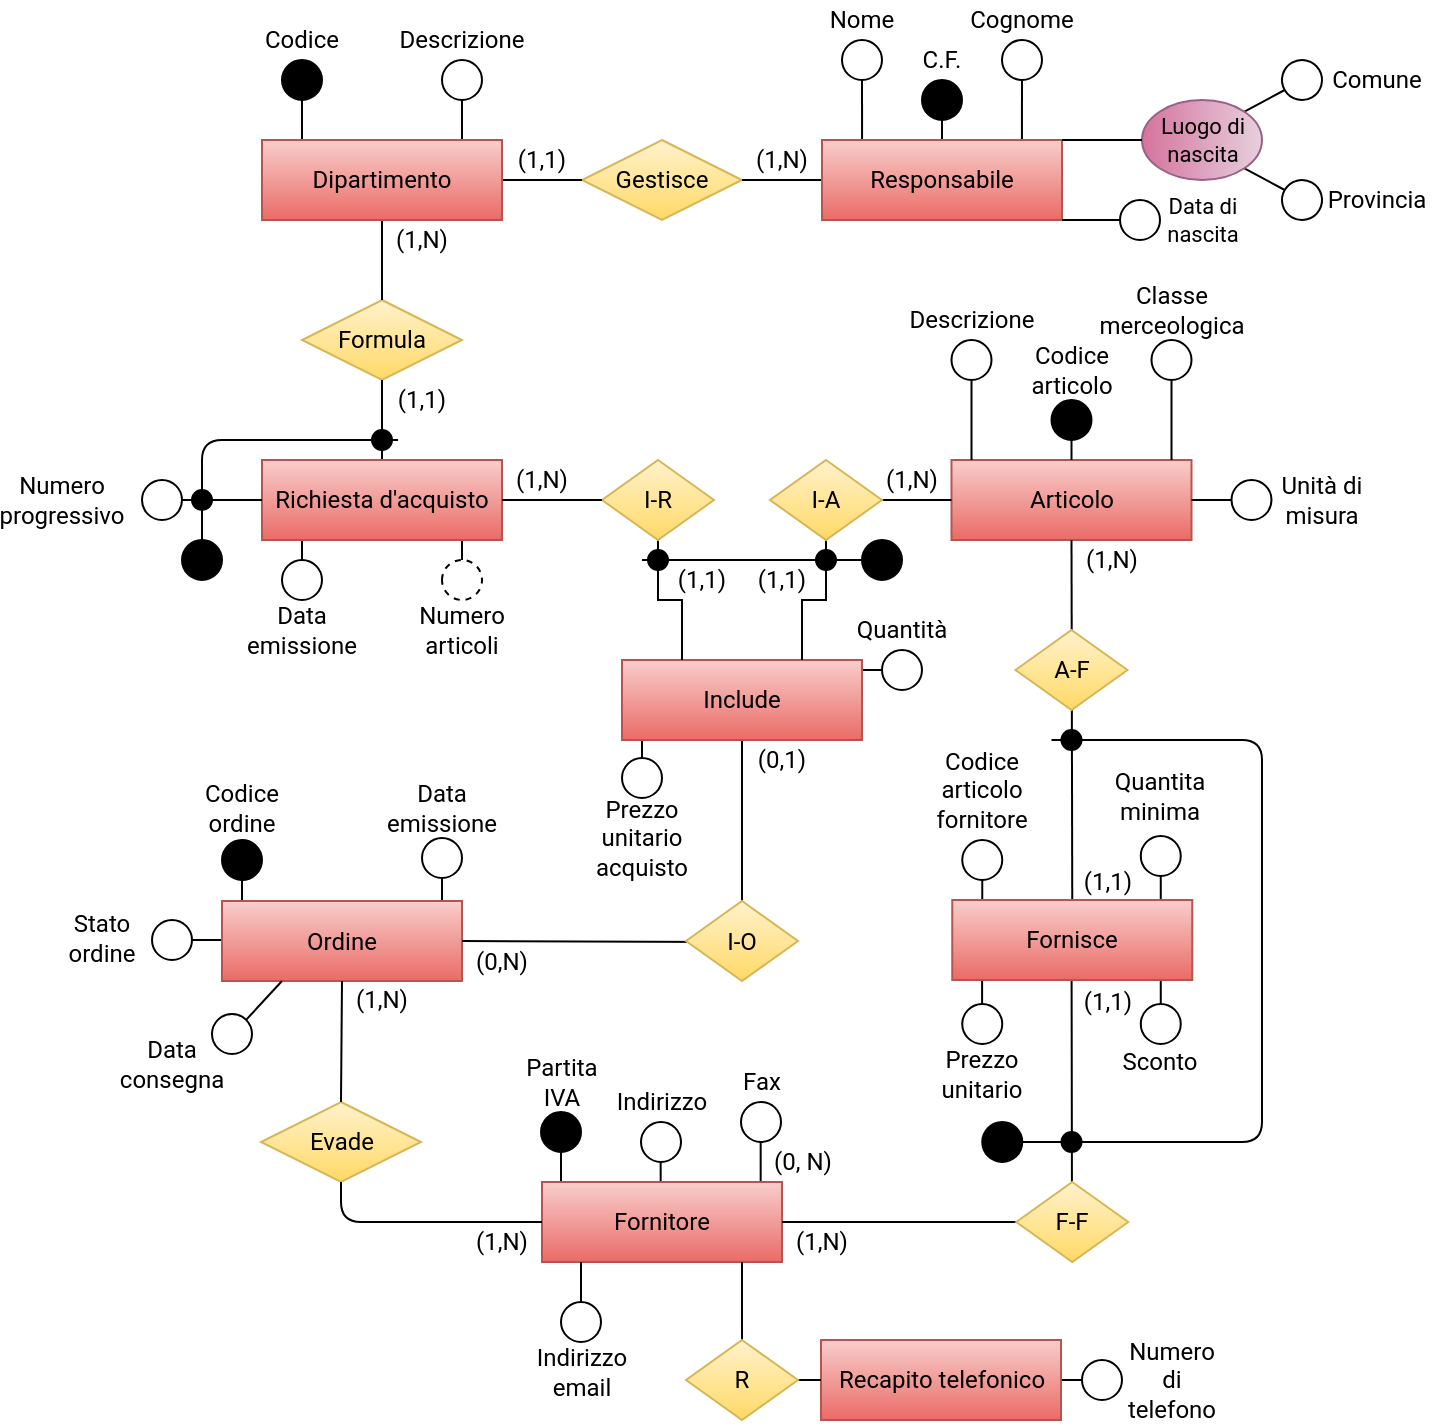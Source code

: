 <mxfile version="14.9.3" type="github">
  <diagram id="as2l2faawCCHXGkoGRLd" name="Final version">
    <mxGraphModel dx="1422" dy="814" grid="1" gridSize="10" guides="1" tooltips="1" connect="1" arrows="1" fold="1" page="1" pageScale="1" pageWidth="1169" pageHeight="827" math="0" shadow="0">
      <root>
        <mxCell id="CbDLqZds7CBD2YCKXWCp-0" />
        <mxCell id="CbDLqZds7CBD2YCKXWCp-1" parent="CbDLqZds7CBD2YCKXWCp-0" />
        <mxCell id="YnXIAvcI8itFQvQeR9OT-1" value="" style="endArrow=none;html=1;fontFamily=Roboto;fontSource=https%3A%2F%2Ffonts.googleapis.com%2Fcss%3Ffamily%3DRoboto;entryX=0.5;entryY=0;entryDx=0;entryDy=0;endSize=6;startSize=6;arcSize=20;" parent="CbDLqZds7CBD2YCKXWCp-1" target="YnXIAvcI8itFQvQeR9OT-0" edge="1">
          <mxGeometry width="50" height="50" relative="1" as="geometry">
            <mxPoint x="530" y="700" as="sourcePoint" />
            <mxPoint x="640" y="720" as="targetPoint" />
          </mxGeometry>
        </mxCell>
        <mxCell id="4-UfjcnXdsVet0wkfiN8-3" value="" style="endArrow=none;html=1;entryX=0.5;entryY=1;entryDx=0;entryDy=0;fontFamily=Roboto;fontSource=https%3A%2F%2Ffonts.googleapis.com%2Fcss%3Ffamily%3DRoboto;" parent="CbDLqZds7CBD2YCKXWCp-1" edge="1">
          <mxGeometry x="430.05" y="502" width="50" height="50" as="geometry">
            <mxPoint x="500.05" y="492" as="sourcePoint" />
            <mxPoint x="500.05" y="512" as="targetPoint" />
          </mxGeometry>
        </mxCell>
        <mxCell id="CbDLqZds7CBD2YCKXWCp-2" value="" style="endArrow=none;html=1;entryX=1;entryY=0.5;entryDx=0;entryDy=0;fontFamily=Roboto;fontSource=https%3A%2F%2Ffonts.googleapis.com%2Fcss%3Ffamily%3DRoboto;" parent="CbDLqZds7CBD2YCKXWCp-1" target="CbDLqZds7CBD2YCKXWCp-139" edge="1">
          <mxGeometry x="-30" y="450" width="50" height="50" as="geometry">
            <mxPoint x="125" y="480" as="sourcePoint" />
            <mxPoint x="120" y="495" as="targetPoint" />
          </mxGeometry>
        </mxCell>
        <mxCell id="CbDLqZds7CBD2YCKXWCp-3" value="" style="endArrow=none;html=1;entryX=0.5;entryY=1;entryDx=0;entryDy=0;fontFamily=Roboto;fontSource=https%3A%2F%2Ffonts.googleapis.com%2Fcss%3Ffamily%3DRoboto;" parent="CbDLqZds7CBD2YCKXWCp-1" edge="1">
          <mxGeometry x="170" y="280" width="50" height="50" as="geometry">
            <mxPoint x="240" y="270.0" as="sourcePoint" />
            <mxPoint x="240" y="290.0" as="targetPoint" />
          </mxGeometry>
        </mxCell>
        <mxCell id="CbDLqZds7CBD2YCKXWCp-4" value="&lt;div&gt;Numero&lt;/div&gt;&lt;div&gt;articoli&lt;br&gt;&lt;/div&gt;" style="text;html=1;strokeColor=none;fillColor=none;align=center;verticalAlign=middle;whiteSpace=wrap;rounded=0;fontFamily=Roboto;fontSource=https%3A%2F%2Ffonts.googleapis.com%2Fcss%3Ffamily%3DRoboto;rotation=0;" parent="CbDLqZds7CBD2YCKXWCp-1" vertex="1">
          <mxGeometry x="220" y="315" width="40" height="20" as="geometry" />
        </mxCell>
        <mxCell id="CbDLqZds7CBD2YCKXWCp-5" value="" style="ellipse;whiteSpace=wrap;html=1;aspect=fixed;fontFamily=Roboto;fontSource=https%3A%2F%2Ffonts.googleapis.com%2Fcss%3Ffamily%3DRoboto;rotation=-180;" parent="CbDLqZds7CBD2YCKXWCp-1" vertex="1">
          <mxGeometry x="320" y="389" width="20" height="20" as="geometry" />
        </mxCell>
        <mxCell id="CbDLqZds7CBD2YCKXWCp-6" value="&lt;div&gt;Prezzo&lt;/div&gt;&lt;div&gt;unitario&lt;/div&gt;&lt;div&gt;acquisto&lt;br&gt;&lt;/div&gt;" style="text;html=1;strokeColor=none;fillColor=none;align=center;verticalAlign=middle;whiteSpace=wrap;rounded=0;fontFamily=Roboto;fontSource=https%3A%2F%2Ffonts.googleapis.com%2Fcss%3Ffamily%3DRoboto;rotation=0;" parent="CbDLqZds7CBD2YCKXWCp-1" vertex="1">
          <mxGeometry x="310" y="419" width="40" height="20" as="geometry" />
        </mxCell>
        <mxCell id="CbDLqZds7CBD2YCKXWCp-7" value="" style="endArrow=none;html=1;entryX=0.5;entryY=1;entryDx=0;entryDy=0;fontFamily=Roboto;fontSource=https%3A%2F%2Ffonts.googleapis.com%2Fcss%3Ffamily%3DRoboto;" parent="CbDLqZds7CBD2YCKXWCp-1" target="CbDLqZds7CBD2YCKXWCp-5" edge="1">
          <mxGeometry x="260" y="379" width="50" height="50" as="geometry">
            <mxPoint x="330" y="369" as="sourcePoint" />
            <mxPoint x="-130" y="429" as="targetPoint" />
          </mxGeometry>
        </mxCell>
        <mxCell id="CbDLqZds7CBD2YCKXWCp-8" value="" style="ellipse;whiteSpace=wrap;html=1;aspect=fixed;fontFamily=Roboto;fontSource=https%3A%2F%2Ffonts.googleapis.com%2Fcss%3Ffamily%3DRoboto;" parent="CbDLqZds7CBD2YCKXWCp-1" vertex="1">
          <mxGeometry x="490.13" y="430" width="20" height="20" as="geometry" />
        </mxCell>
        <mxCell id="CbDLqZds7CBD2YCKXWCp-9" value="" style="endArrow=none;html=1;entryX=0.5;entryY=1;entryDx=0;entryDy=0;fontFamily=Roboto;fontSource=https%3A%2F%2Ffonts.googleapis.com%2Fcss%3Ffamily%3DRoboto;" parent="CbDLqZds7CBD2YCKXWCp-1" target="CbDLqZds7CBD2YCKXWCp-8" edge="1">
          <mxGeometry x="480.13" y="410" width="50" height="50" as="geometry">
            <mxPoint x="500.13" y="470" as="sourcePoint" />
            <mxPoint x="920.13" y="410" as="targetPoint" />
          </mxGeometry>
        </mxCell>
        <mxCell id="CbDLqZds7CBD2YCKXWCp-10" value="&lt;div&gt;Codice&lt;/div&gt;&lt;div&gt;articolo&lt;/div&gt;&lt;div&gt;fornitore&lt;br&gt;&lt;/div&gt;" style="text;html=1;strokeColor=none;fillColor=none;align=center;verticalAlign=middle;whiteSpace=wrap;rounded=0;fontFamily=Roboto;fontSource=https%3A%2F%2Ffonts.googleapis.com%2Fcss%3Ffamily%3DRoboto;" parent="CbDLqZds7CBD2YCKXWCp-1" vertex="1">
          <mxGeometry x="480.13" y="380" width="40" height="50" as="geometry" />
        </mxCell>
        <mxCell id="CbDLqZds7CBD2YCKXWCp-11" value="" style="ellipse;whiteSpace=wrap;html=1;aspect=fixed;fontFamily=Roboto;fontSource=https%3A%2F%2Ffonts.googleapis.com%2Fcss%3Ffamily%3DRoboto;" parent="CbDLqZds7CBD2YCKXWCp-1" vertex="1">
          <mxGeometry x="579.38" y="428" width="20" height="20" as="geometry" />
        </mxCell>
        <mxCell id="CbDLqZds7CBD2YCKXWCp-12" value="" style="endArrow=none;html=1;entryX=0.5;entryY=1;entryDx=0;entryDy=0;fontFamily=Roboto;fontSource=https%3A%2F%2Ffonts.googleapis.com%2Fcss%3Ffamily%3DRoboto;" parent="CbDLqZds7CBD2YCKXWCp-1" target="CbDLqZds7CBD2YCKXWCp-11" edge="1">
          <mxGeometry x="569.38" y="402" width="50" height="50" as="geometry">
            <mxPoint x="589.38" y="472" as="sourcePoint" />
            <mxPoint x="1009.38" y="402" as="targetPoint" />
          </mxGeometry>
        </mxCell>
        <mxCell id="CbDLqZds7CBD2YCKXWCp-13" value="" style="endArrow=none;html=1;fontFamily=Roboto;fontSource=https%3A%2F%2Ffonts.googleapis.com%2Fcss%3Ffamily%3DRoboto;" parent="CbDLqZds7CBD2YCKXWCp-1" edge="1">
          <mxGeometry x="299.5" y="541" width="50" height="50" as="geometry">
            <mxPoint x="389.33" y="611" as="sourcePoint" />
            <mxPoint x="389.33" y="581" as="targetPoint" />
          </mxGeometry>
        </mxCell>
        <mxCell id="CbDLqZds7CBD2YCKXWCp-14" value="" style="ellipse;whiteSpace=wrap;html=1;aspect=fixed;fontFamily=Roboto;fontSource=https%3A%2F%2Ffonts.googleapis.com%2Fcss%3Ffamily%3DRoboto;" parent="CbDLqZds7CBD2YCKXWCp-1" vertex="1">
          <mxGeometry x="379.5" y="561" width="20" height="20" as="geometry" />
        </mxCell>
        <mxCell id="CbDLqZds7CBD2YCKXWCp-15" value="Fax" style="text;html=1;strokeColor=none;fillColor=none;align=center;verticalAlign=middle;whiteSpace=wrap;rounded=0;fontFamily=Roboto;fontSource=https%3A%2F%2Ffonts.googleapis.com%2Fcss%3Ffamily%3DRoboto;" parent="CbDLqZds7CBD2YCKXWCp-1" vertex="1">
          <mxGeometry x="369.5" y="540" width="40" height="21" as="geometry" />
        </mxCell>
        <mxCell id="CbDLqZds7CBD2YCKXWCp-16" value="" style="endArrow=none;html=1;fontFamily=Roboto;fontSource=https%3A%2F%2Ffonts.googleapis.com%2Fcss%3Ffamily%3DRoboto;" parent="CbDLqZds7CBD2YCKXWCp-1" edge="1">
          <mxGeometry x="249.5" y="551" width="50" height="50" as="geometry">
            <mxPoint x="339.33" y="621" as="sourcePoint" />
            <mxPoint x="339.33" y="591" as="targetPoint" />
          </mxGeometry>
        </mxCell>
        <mxCell id="CbDLqZds7CBD2YCKXWCp-17" value="" style="ellipse;whiteSpace=wrap;html=1;aspect=fixed;fontFamily=Roboto;fontSource=https%3A%2F%2Ffonts.googleapis.com%2Fcss%3Ffamily%3DRoboto;" parent="CbDLqZds7CBD2YCKXWCp-1" vertex="1">
          <mxGeometry x="329.5" y="571" width="20" height="20" as="geometry" />
        </mxCell>
        <mxCell id="CbDLqZds7CBD2YCKXWCp-18" value="Indirizzo" style="text;html=1;strokeColor=none;fillColor=none;align=center;verticalAlign=middle;whiteSpace=wrap;rounded=0;fontFamily=Roboto;fontSource=https%3A%2F%2Ffonts.googleapis.com%2Fcss%3Ffamily%3DRoboto;" parent="CbDLqZds7CBD2YCKXWCp-1" vertex="1">
          <mxGeometry x="319.5" y="551" width="40" height="20" as="geometry" />
        </mxCell>
        <mxCell id="CbDLqZds7CBD2YCKXWCp-19" value="" style="group;fontFamily=Roboto;fontSource=https%3A%2F%2Ffonts.googleapis.com%2Fcss%3Ffamily%3DRoboto;" parent="CbDLqZds7CBD2YCKXWCp-1" connectable="0" vertex="1">
          <mxGeometry x="269.5" y="541" width="40" height="70" as="geometry" />
        </mxCell>
        <mxCell id="CbDLqZds7CBD2YCKXWCp-20" value="Partita IVA" style="text;html=1;strokeColor=none;fillColor=none;align=center;verticalAlign=middle;whiteSpace=wrap;rounded=0;fontFamily=Roboto;fontSource=https%3A%2F%2Ffonts.googleapis.com%2Fcss%3Ffamily%3DRoboto;" parent="CbDLqZds7CBD2YCKXWCp-19" vertex="1">
          <mxGeometry y="-5" width="40" height="30" as="geometry" />
        </mxCell>
        <mxCell id="CbDLqZds7CBD2YCKXWCp-21" value="" style="ellipse;whiteSpace=wrap;html=1;aspect=fixed;fontFamily=Roboto;fontSource=https%3A%2F%2Ffonts.googleapis.com%2Fcss%3Ffamily%3DRoboto;fillColor=#000000;" parent="CbDLqZds7CBD2YCKXWCp-19" vertex="1">
          <mxGeometry x="10" y="25" width="20" height="20" as="geometry" />
        </mxCell>
        <mxCell id="CbDLqZds7CBD2YCKXWCp-22" value="" style="endArrow=none;html=1;entryX=0.5;entryY=1;entryDx=0;entryDy=0;fontFamily=Roboto;fontSource=https%3A%2F%2Ffonts.googleapis.com%2Fcss%3Ffamily%3DRoboto;" parent="CbDLqZds7CBD2YCKXWCp-1" target="CbDLqZds7CBD2YCKXWCp-122" edge="1">
          <mxGeometry x="519.38" y="502" width="50" height="50" as="geometry">
            <mxPoint x="589.38" y="492" as="sourcePoint" />
            <mxPoint x="129.38" y="552" as="targetPoint" />
          </mxGeometry>
        </mxCell>
        <mxCell id="CbDLqZds7CBD2YCKXWCp-23" value="" style="ellipse;whiteSpace=wrap;html=1;aspect=fixed;fontFamily=Roboto;fontSource=https%3A%2F%2Ffonts.googleapis.com%2Fcss%3Ffamily%3DRoboto;rotation=-180;" parent="CbDLqZds7CBD2YCKXWCp-1" vertex="1">
          <mxGeometry x="490.13" y="512" width="20" height="20" as="geometry" />
        </mxCell>
        <mxCell id="CbDLqZds7CBD2YCKXWCp-24" value="" style="endArrow=none;html=1;exitX=0.475;exitY=0;exitDx=0;exitDy=0;entryX=0.5;entryY=1;entryDx=0;entryDy=0;exitPerimeter=0;fontFamily=Roboto;fontSource=https%3A%2F%2Ffonts.googleapis.com%2Fcss%3Ffamily%3DRoboto;" parent="CbDLqZds7CBD2YCKXWCp-1" target="CbDLqZds7CBD2YCKXWCp-21" edge="1">
          <mxGeometry x="259.5" y="541" width="50" height="50" as="geometry">
            <mxPoint x="289.5" y="611" as="sourcePoint" />
            <mxPoint x="312.5" y="551" as="targetPoint" />
          </mxGeometry>
        </mxCell>
        <mxCell id="CbDLqZds7CBD2YCKXWCp-25" value="&lt;div&gt;Prezzo&lt;/div&gt;&lt;div&gt;unitario&lt;br&gt;&lt;/div&gt;" style="text;html=1;strokeColor=none;fillColor=none;align=center;verticalAlign=middle;whiteSpace=wrap;rounded=0;fontFamily=Roboto;fontSource=https%3A%2F%2Ffonts.googleapis.com%2Fcss%3Ffamily%3DRoboto;rotation=0;" parent="CbDLqZds7CBD2YCKXWCp-1" vertex="1">
          <mxGeometry x="480.13" y="537" width="40" height="20" as="geometry" />
        </mxCell>
        <mxCell id="CbDLqZds7CBD2YCKXWCp-26" value="" style="endArrow=none;html=1;entryX=0.5;entryY=1;entryDx=0;entryDy=0;fontFamily=Roboto;fontSource=https%3A%2F%2Ffonts.googleapis.com%2Fcss%3Ffamily%3DRoboto;startArrow=none;" parent="CbDLqZds7CBD2YCKXWCp-1" target="CbDLqZds7CBD2YCKXWCp-23" edge="1">
          <mxGeometry x="430.13" y="502" width="50" height="50" as="geometry">
            <mxPoint x="500.13" y="512" as="sourcePoint" />
            <mxPoint x="40.13" y="552" as="targetPoint" />
          </mxGeometry>
        </mxCell>
        <mxCell id="CbDLqZds7CBD2YCKXWCp-27" value="&lt;div&gt;Data emissione&lt;/div&gt;" style="text;html=1;strokeColor=none;fillColor=none;align=center;verticalAlign=middle;whiteSpace=wrap;rounded=0;fontFamily=Roboto;fontSource=https%3A%2F%2Ffonts.googleapis.com%2Fcss%3Ffamily%3DRoboto;" parent="CbDLqZds7CBD2YCKXWCp-1" vertex="1">
          <mxGeometry x="210" y="404" width="40" height="20" as="geometry" />
        </mxCell>
        <mxCell id="CbDLqZds7CBD2YCKXWCp-28" value="" style="endArrow=none;html=1;fontFamily=Roboto;fontSource=https%3A%2F%2Ffonts.googleapis.com%2Fcss%3Ffamily%3DRoboto;exitX=0.25;exitY=0;exitDx=0;exitDy=0;" parent="CbDLqZds7CBD2YCKXWCp-1" target="CbDLqZds7CBD2YCKXWCp-31" edge="1">
          <mxGeometry x="65" y="410" width="50" height="50" as="geometry">
            <mxPoint x="130" y="470" as="sourcePoint" />
            <mxPoint x="105" y="460" as="targetPoint" />
          </mxGeometry>
        </mxCell>
        <mxCell id="CbDLqZds7CBD2YCKXWCp-29" value="" style="endArrow=none;html=1;exitX=0.75;exitY=0;exitDx=0;exitDy=0;entryX=1;entryY=0.5;entryDx=0;entryDy=0;fontFamily=Roboto;fontSource=https%3A%2F%2Ffonts.googleapis.com%2Fcss%3Ffamily%3DRoboto;" parent="CbDLqZds7CBD2YCKXWCp-1" target="CbDLqZds7CBD2YCKXWCp-30" edge="1">
          <mxGeometry x="105" y="409" width="50" height="50" as="geometry">
            <mxPoint x="230" y="469" as="sourcePoint" />
            <mxPoint x="255" y="454" as="targetPoint" />
          </mxGeometry>
        </mxCell>
        <mxCell id="CbDLqZds7CBD2YCKXWCp-30" value="&lt;span style=&quot;color: rgba(0, 0, 0, 0); font-size: 0px;&quot;&gt;%3CmxGraphModel%3E%3Croot%3E%3CmxCell%20id%3D%220%22%2F%3E%3CmxCell%20id%3D%221%22%20parent%3D%220%22%2F%3E%3CmxCell%20id%3D%222%22%20value%3D%22%22%20style%3D%22group%3BfontFamily%3DRoboto%3BfontSource%3Dhttps%253A%252F%252Ffonts.googleapis.com%252Fcss%253Ffamily%253DRoboto%3B%22%20connectable%3D%220%22%20vertex%3D%221%22%20parent%3D%221%22%3E%3CmxGeometry%20x%3D%2250%22%20y%3D%22450%22%20width%3D%22130%22%20height%3D%22140%22%20as%3D%22geometry%22%2F%3E%3C%2FmxCell%3E%3CmxCell%20id%3D%223%22%20value%3D%22Ordine%22%20style%3D%22rounded%3D0%3BwhiteSpace%3Dwrap%3Bhtml%3D1%3BfontFamily%3DRoboto%3BfontSource%3Dhttps%253A%252F%252Ffonts.googleapis.com%252Fcss%253Ffamily%253DRoboto%3BfillColor%3D%23f8cecc%3BstrokeColor%3D%23b85450%3BgradientColor%3D%23ea6b66%3B%22%20vertex%3D%221%22%20parent%3D%222%22%3E%3CmxGeometry%20x%3D%2240%22%20y%3D%2280%22%20width%3D%22120%22%20height%3D%2260%22%20as%3D%22geometry%22%2F%3E%3C%2FmxCell%3E%3CmxCell%20id%3D%224%22%20value%3D%22%22%20style%3D%22group%3BfontFamily%3DRoboto%3BfontSource%3Dhttps%253A%252F%252Ffonts.googleapis.com%252Fcss%253Ffamily%253DRoboto%3B%22%20connectable%3D%220%22%20vertex%3D%221%22%20parent%3D%222%22%3E%3CmxGeometry%20x%3D%2290%22%20width%3D%2240%22%20height%3D%2280%22%20as%3D%22geometry%22%2F%3E%3C%2FmxCell%3E%3CmxCell%20id%3D%225%22%20value%3D%22%22%20style%3D%22ellipse%3BwhiteSpace%3Dwrap%3Bhtml%3D1%3Baspect%3Dfixed%3BfontFamily%3DRoboto%3BfontSource%3Dhttps%253A%252F%252Ffonts.googleapis.com%252Fcss%253Ffamily%253DRoboto%3B%22%20vertex%3D%221%22%20parent%3D%224%22%3E%3CmxGeometry%20x%3D%2230%22%20y%3D%2230%22%20width%3D%2220%22%20height%3D%2220%22%20as%3D%22geometry%22%2F%3E%3C%2FmxCell%3E%3CmxCell%20id%3D%226%22%20value%3D%22%26lt%3Bdiv%26gt%3BData%20emissione%26lt%3B%2Fdiv%26gt%3B%22%20style%3D%22text%3Bhtml%3D1%3BstrokeColor%3Dnone%3BfillColor%3Dnone%3Balign%3Dcenter%3BverticalAlign%3Dmiddle%3BwhiteSpace%3Dwrap%3Brounded%3D0%3BfontFamily%3DRoboto%3BfontSource%3Dhttps%253A%252F%252Ffonts.googleapis.com%252Fcss%253Ffamily%253DRoboto%3B%22%20vertex%3D%221%22%20parent%3D%224%22%3E%3CmxGeometry%20width%3D%2240%22%20height%3D%2220%22%20as%3D%22geometry%22%2F%3E%3C%2FmxCell%3E%3CmxCell%20id%3D%227%22%20value%3D%22%22%20style%3D%22group%3BfontFamily%3DRoboto%3BfontSource%3Dhttps%253A%252F%252Ffonts.googleapis.com%252Fcss%253Ffamily%253DRoboto%3B%22%20connectable%3D%220%22%20vertex%3D%221%22%20parent%3D%222%22%3E%3CmxGeometry%20x%3D%2210%22%20y%3D%2210%22%20width%3D%2260%22%20height%3D%2270%22%20as%3D%22geometry%22%2F%3E%3C%2FmxCell%3E%3CmxCell%20id%3D%228%22%20value%3D%22%22%20style%3D%22ellipse%3BfontFamily%3DRoboto%3BfontSource%3Dhttps%253A%252F%252Ffonts.googleapis.com%252Fcss%253Ffamily%253DRoboto%3BfillColor%3D%23000000%3B%22%20vertex%3D%221%22%20parent%3D%227%22%3E%3CmxGeometry%20x%3D%2210%22%20y%3D%2220%22%20width%3D%2220%22%20height%3D%2220%22%20as%3D%22geometry%22%2F%3E%3C%2FmxCell%3E%3CmxCell%20id%3D%229%22%20value%3D%22Codice%20ordine%22%20style%3D%22text%3Bhtml%3D1%3BstrokeColor%3Dnone%3BfillColor%3Dnone%3Balign%3Dcenter%3BverticalAlign%3Dmiddle%3BwhiteSpace%3Dwrap%3Brounded%3D0%3BfontFamily%3DRoboto%3BfontSource%3Dhttps%253A%252F%252Ffonts.googleapis.com%252Fcss%253Ffamily%253DRoboto%3B%22%20vertex%3D%221%22%20parent%3D%227%22%3E%3CmxGeometry%20x%3D%22-20%22%20y%3D%22-10%22%20width%3D%2280%22%20height%3D%2220%22%20as%3D%22geometry%22%2F%3E%3C%2FmxCell%3E%3CmxCell%20id%3D%2210%22%20value%3D%22%22%20style%3D%22endArrow%3Dnone%3Bhtml%3D1%3BfontFamily%3DRoboto%3BfontSource%3Dhttps%253A%252F%252Ffonts.googleapis.com%252Fcss%253Ffamily%253DRoboto%3BexitX%3D0.25%3BexitY%3D0%3BexitDx%3D0%3BexitDy%3D0%3B%22%20edge%3D%221%22%20parent%3D%222%22%20source%3D%223%22%20target%3D%228%22%3E%3CmxGeometry%20width%3D%2250%22%20height%3D%2250%22%20relative%3D%221%22%20as%3D%22geometry%22%3E%3CmxPoint%20x%3D%2240%22%20y%3D%2280%22%20as%3D%22sourcePoint%22%2F%3E%3CmxPoint%20x%3D%2240%22%20y%3D%2250%22%20as%3D%22targetPoint%22%2F%3E%3C%2FmxGeometry%3E%3C%2FmxCell%3E%3CmxCell%20id%3D%2211%22%20value%3D%22%22%20style%3D%22endArrow%3Dnone%3Bhtml%3D1%3BfontFamily%3DRoboto%3BfontSource%3Dhttps%253A%252F%252Ffonts.googleapis.com%252Fcss%253Ffamily%253DRoboto%3BexitX%3D0.75%3BexitY%3D0%3BexitDx%3D0%3BexitDy%3D0%3BentryX%3D0.5%3BentryY%3D1%3BentryDx%3D0%3BentryDy%3D0%3B%22%20edge%3D%221%22%20parent%3D%222%22%20source%3D%223%22%20target%3D%225%22%3E%3CmxGeometry%20x%3D%22100%22%20y%3D%2210%22%20width%3D%2250%22%20height%3D%2250%22%20as%3D%22geometry%22%3E%3CmxPoint%20x%3D%22120%22%20y%3D%2280%22%20as%3D%22sourcePoint%22%2F%3E%3CmxPoint%20x%3D%22123%22%20y%3D%2246%22%20as%3D%22targetPoint%22%2F%3E%3CArray%20as%3D%22points%22%2F%3E%3C%2FmxGeometry%3E%3C%2FmxCell%3E%3C%2Froot%3E%3C%2FmxGraphModel%3E&lt;/span&gt;" style="ellipse;whiteSpace=wrap;html=1;aspect=fixed;fontFamily=Roboto;fontSource=https%3A%2F%2Ffonts.googleapis.com%2Fcss%3Ffamily%3DRoboto;rotation=90;" parent="CbDLqZds7CBD2YCKXWCp-1" vertex="1">
          <mxGeometry x="220" y="429" width="20" height="20" as="geometry" />
        </mxCell>
        <mxCell id="CbDLqZds7CBD2YCKXWCp-31" value="" style="ellipse;fontFamily=Roboto;fontSource=https%3A%2F%2Ffonts.googleapis.com%2Fcss%3Ffamily%3DRoboto;fillColor=#000000;" parent="CbDLqZds7CBD2YCKXWCp-1" vertex="1">
          <mxGeometry x="120" y="430" width="20" height="20" as="geometry" />
        </mxCell>
        <mxCell id="CbDLqZds7CBD2YCKXWCp-32" value="" style="ellipse;whiteSpace=wrap;html=1;aspect=fixed;fontFamily=Roboto;fontSource=https%3A%2F%2Ffonts.googleapis.com%2Fcss%3Ffamily%3DRoboto;rotation=-180;" parent="CbDLqZds7CBD2YCKXWCp-1" vertex="1">
          <mxGeometry x="150" y="290" width="20" height="20" as="geometry" />
        </mxCell>
        <mxCell id="CbDLqZds7CBD2YCKXWCp-33" value="&lt;div&gt;Data emissione&lt;/div&gt;" style="text;html=1;strokeColor=none;fillColor=none;align=center;verticalAlign=middle;whiteSpace=wrap;rounded=0;fontFamily=Roboto;fontSource=https%3A%2F%2Ffonts.googleapis.com%2Fcss%3Ffamily%3DRoboto;rotation=0;" parent="CbDLqZds7CBD2YCKXWCp-1" vertex="1">
          <mxGeometry x="140" y="315" width="40" height="20" as="geometry" />
        </mxCell>
        <mxCell id="CbDLqZds7CBD2YCKXWCp-34" value="" style="endArrow=none;html=1;entryX=0.5;entryY=1;entryDx=0;entryDy=0;fontFamily=Roboto;fontSource=https%3A%2F%2Ffonts.googleapis.com%2Fcss%3Ffamily%3DRoboto;" parent="CbDLqZds7CBD2YCKXWCp-1" target="CbDLqZds7CBD2YCKXWCp-32" edge="1">
          <mxGeometry x="90" y="280" width="50" height="50" as="geometry">
            <mxPoint x="160" y="270" as="sourcePoint" />
            <mxPoint x="-300" y="330" as="targetPoint" />
          </mxGeometry>
        </mxCell>
        <mxCell id="CbDLqZds7CBD2YCKXWCp-35" value="" style="ellipse;whiteSpace=wrap;html=1;aspect=fixed;fontFamily=Roboto;fontSource=https%3A%2F%2Ffonts.googleapis.com%2Fcss%3Ffamily%3DRoboto;rotation=-90;" parent="CbDLqZds7CBD2YCKXWCp-1" vertex="1">
          <mxGeometry x="450" y="335" width="20" height="20" as="geometry" />
        </mxCell>
        <mxCell id="CbDLqZds7CBD2YCKXWCp-36" value="" style="endArrow=none;html=1;fontFamily=Roboto;fontSource=https%3A%2F%2Ffonts.googleapis.com%2Fcss%3Ffamily%3DRoboto;entryX=0.5;entryY=0;entryDx=0;entryDy=0;endSize=6;startSize=6;arcSize=20;" parent="CbDLqZds7CBD2YCKXWCp-1" target="CbDLqZds7CBD2YCKXWCp-35" edge="1">
          <mxGeometry width="50" height="50" relative="1" as="geometry">
            <mxPoint x="430" y="345" as="sourcePoint" />
            <mxPoint x="540" y="365" as="targetPoint" />
          </mxGeometry>
        </mxCell>
        <mxCell id="CbDLqZds7CBD2YCKXWCp-39" value="" style="ellipse;whiteSpace=wrap;html=1;aspect=fixed;fontFamily=Roboto;fontSource=https%3A%2F%2Ffonts.googleapis.com%2Fcss%3Ffamily%3DRoboto;" parent="CbDLqZds7CBD2YCKXWCp-1" vertex="1">
          <mxGeometry x="510" y="30" width="20" height="20" as="geometry" />
        </mxCell>
        <mxCell id="CbDLqZds7CBD2YCKXWCp-40" value="" style="endArrow=none;html=1;entryX=0.5;entryY=1;entryDx=0;entryDy=0;fontFamily=Roboto;fontSource=https%3A%2F%2Ffonts.googleapis.com%2Fcss%3Ffamily%3DRoboto;exitX=0.833;exitY=0;exitDx=0;exitDy=0;exitPerimeter=0;" parent="CbDLqZds7CBD2YCKXWCp-1" source="CbDLqZds7CBD2YCKXWCp-64" target="CbDLqZds7CBD2YCKXWCp-39" edge="1">
          <mxGeometry x="580" y="30" width="50" height="50" as="geometry">
            <mxPoint x="588" y="100" as="sourcePoint" />
            <mxPoint x="1020" y="30" as="targetPoint" />
          </mxGeometry>
        </mxCell>
        <mxCell id="CbDLqZds7CBD2YCKXWCp-41" value="&lt;font style=&quot;font-size: 12px;&quot;&gt;Cognome&lt;/font&gt;" style="text;html=1;strokeColor=none;fillColor=none;align=center;verticalAlign=middle;whiteSpace=wrap;rounded=0;fontFamily=Roboto;fontSource=https%3A%2F%2Ffonts.googleapis.com%2Fcss%3Ffamily%3DRoboto;fontSize=12;" parent="CbDLqZds7CBD2YCKXWCp-1" vertex="1">
          <mxGeometry x="500" y="10" width="40" height="20" as="geometry" />
        </mxCell>
        <mxCell id="CbDLqZds7CBD2YCKXWCp-42" value="" style="endArrow=none;html=1;exitX=0.5;exitY=0;exitDx=0;exitDy=0;entryX=0.5;entryY=1;entryDx=0;entryDy=0;fontFamily=Roboto;fontSource=https%3A%2F%2Ffonts.googleapis.com%2Fcss%3Ffamily%3DRoboto;" parent="CbDLqZds7CBD2YCKXWCp-1" source="CbDLqZds7CBD2YCKXWCp-64" target="CbDLqZds7CBD2YCKXWCp-43" edge="1">
          <mxGeometry x="528" y="20" width="50" height="50" as="geometry">
            <mxPoint x="548" y="90" as="sourcePoint" />
            <mxPoint x="548" y="60" as="targetPoint" />
          </mxGeometry>
        </mxCell>
        <mxCell id="CbDLqZds7CBD2YCKXWCp-43" value="" style="ellipse;fontFamily=Roboto;fontSource=https%3A%2F%2Ffonts.googleapis.com%2Fcss%3Ffamily%3DRoboto;fillColor=#000000;" parent="CbDLqZds7CBD2YCKXWCp-1" vertex="1">
          <mxGeometry x="470" y="50" width="20" height="20" as="geometry" />
        </mxCell>
        <mxCell id="CbDLqZds7CBD2YCKXWCp-44" value="C.F." style="text;html=1;strokeColor=none;fillColor=none;align=center;verticalAlign=middle;whiteSpace=wrap;rounded=0;fontFamily=Roboto;fontSource=https%3A%2F%2Ffonts.googleapis.com%2Fcss%3Ffamily%3DRoboto;" parent="CbDLqZds7CBD2YCKXWCp-1" vertex="1">
          <mxGeometry x="460" y="30" width="40" height="20" as="geometry" />
        </mxCell>
        <mxCell id="CbDLqZds7CBD2YCKXWCp-45" value="" style="ellipse;whiteSpace=wrap;html=1;aspect=fixed;fontFamily=Roboto;fontSource=https%3A%2F%2Ffonts.googleapis.com%2Fcss%3Ffamily%3DRoboto;" parent="CbDLqZds7CBD2YCKXWCp-1" vertex="1">
          <mxGeometry x="430" y="30" width="20" height="20" as="geometry" />
        </mxCell>
        <mxCell id="CbDLqZds7CBD2YCKXWCp-46" value="" style="endArrow=none;html=1;entryX=0.5;entryY=1;entryDx=0;entryDy=0;fontFamily=Roboto;fontSource=https%3A%2F%2Ffonts.googleapis.com%2Fcss%3Ffamily%3DRoboto;exitX=0.167;exitY=0;exitDx=0;exitDy=0;exitPerimeter=0;" parent="CbDLqZds7CBD2YCKXWCp-1" source="CbDLqZds7CBD2YCKXWCp-64" target="CbDLqZds7CBD2YCKXWCp-45" edge="1">
          <mxGeometry x="418" y="25" width="50" height="50" as="geometry">
            <mxPoint x="508" y="90" as="sourcePoint" />
            <mxPoint x="858" y="25" as="targetPoint" />
          </mxGeometry>
        </mxCell>
        <mxCell id="CbDLqZds7CBD2YCKXWCp-47" value="Nome" style="text;html=1;strokeColor=none;fillColor=none;align=center;verticalAlign=middle;whiteSpace=wrap;rounded=0;fontFamily=Roboto;fontSource=https%3A%2F%2Ffonts.googleapis.com%2Fcss%3Ffamily%3DRoboto;fontSize=12;" parent="CbDLqZds7CBD2YCKXWCp-1" vertex="1">
          <mxGeometry x="420" y="10" width="40" height="20" as="geometry" />
        </mxCell>
        <mxCell id="CbDLqZds7CBD2YCKXWCp-48" value="" style="group;fontFamily=Roboto;fontSource=https%3A%2F%2Ffonts.googleapis.com%2Fcss%3Ffamily%3DRoboto;" parent="CbDLqZds7CBD2YCKXWCp-1" connectable="0" vertex="1">
          <mxGeometry x="140" y="20" width="40" height="70" as="geometry" />
        </mxCell>
        <mxCell id="CbDLqZds7CBD2YCKXWCp-49" value="" style="endArrow=none;html=1;fontFamily=Roboto;fontSource=https%3A%2F%2Ffonts.googleapis.com%2Fcss%3Ffamily%3DRoboto;" parent="CbDLqZds7CBD2YCKXWCp-48" edge="1">
          <mxGeometry width="50" height="50" relative="1" as="geometry">
            <mxPoint x="20" y="70" as="sourcePoint" />
            <mxPoint x="20" y="40" as="targetPoint" />
          </mxGeometry>
        </mxCell>
        <mxCell id="CbDLqZds7CBD2YCKXWCp-50" value="" style="ellipse;fontFamily=Roboto;fontSource=https%3A%2F%2Ffonts.googleapis.com%2Fcss%3Ffamily%3DRoboto;fillColor=#000000;" parent="CbDLqZds7CBD2YCKXWCp-48" vertex="1">
          <mxGeometry x="10" y="20" width="20" height="20" as="geometry" />
        </mxCell>
        <mxCell id="CbDLqZds7CBD2YCKXWCp-51" value="Codice" style="text;html=1;strokeColor=none;fillColor=none;align=center;verticalAlign=middle;whiteSpace=wrap;rounded=0;fontFamily=Roboto;fontSource=https%3A%2F%2Ffonts.googleapis.com%2Fcss%3Ffamily%3DRoboto;" parent="CbDLqZds7CBD2YCKXWCp-48" vertex="1">
          <mxGeometry width="40" height="20" as="geometry" />
        </mxCell>
        <mxCell id="CbDLqZds7CBD2YCKXWCp-52" value="" style="group;fontFamily=Roboto;fontSource=https%3A%2F%2Ffonts.googleapis.com%2Fcss%3Ffamily%3DRoboto;" parent="CbDLqZds7CBD2YCKXWCp-1" connectable="0" vertex="1">
          <mxGeometry x="220" y="20" width="40" height="70" as="geometry" />
        </mxCell>
        <mxCell id="CbDLqZds7CBD2YCKXWCp-53" value="" style="ellipse;whiteSpace=wrap;html=1;aspect=fixed;fontFamily=Roboto;fontSource=https%3A%2F%2Ffonts.googleapis.com%2Fcss%3Ffamily%3DRoboto;" parent="CbDLqZds7CBD2YCKXWCp-52" vertex="1">
          <mxGeometry x="10" y="20" width="20" height="20" as="geometry" />
        </mxCell>
        <mxCell id="CbDLqZds7CBD2YCKXWCp-54" value="" style="endArrow=none;html=1;entryX=0.5;entryY=1;entryDx=0;entryDy=0;fontFamily=Roboto;fontSource=https%3A%2F%2Ffonts.googleapis.com%2Fcss%3Ffamily%3DRoboto;" parent="CbDLqZds7CBD2YCKXWCp-52" target="CbDLqZds7CBD2YCKXWCp-53" edge="1">
          <mxGeometry width="50" height="50" relative="1" as="geometry">
            <mxPoint x="20" y="70" as="sourcePoint" />
            <mxPoint x="440" as="targetPoint" />
          </mxGeometry>
        </mxCell>
        <mxCell id="CbDLqZds7CBD2YCKXWCp-55" value="Descrizione" style="text;html=1;strokeColor=none;fillColor=none;align=center;verticalAlign=middle;whiteSpace=wrap;rounded=0;fontFamily=Roboto;fontSource=https%3A%2F%2Ffonts.googleapis.com%2Fcss%3Ffamily%3DRoboto;" parent="CbDLqZds7CBD2YCKXWCp-52" vertex="1">
          <mxGeometry width="40" height="20" as="geometry" />
        </mxCell>
        <mxCell id="CbDLqZds7CBD2YCKXWCp-56" value="Gestisce" style="shape=rhombus;perimeter=rhombusPerimeter;whiteSpace=wrap;html=1;align=center;fontFamily=Roboto;fontSource=https%3A%2F%2Ffonts.googleapis.com%2Fcss%3Ffamily%3DRoboto;gradientColor=#ffd966;fillColor=#fff2cc;strokeColor=#d6b656;" parent="CbDLqZds7CBD2YCKXWCp-1" vertex="1">
          <mxGeometry x="300" y="80" width="80" height="40" as="geometry" />
        </mxCell>
        <mxCell id="CbDLqZds7CBD2YCKXWCp-57" value="" style="endArrow=none;html=1;exitX=1;exitY=0.5;exitDx=0;exitDy=0;entryX=0;entryY=0.5;entryDx=0;entryDy=0;fontFamily=Roboto;fontSource=https%3A%2F%2Ffonts.googleapis.com%2Fcss%3Ffamily%3DRoboto;" parent="CbDLqZds7CBD2YCKXWCp-1" source="CbDLqZds7CBD2YCKXWCp-101" target="CbDLqZds7CBD2YCKXWCp-56" edge="1">
          <mxGeometry width="50" height="50" relative="1" as="geometry">
            <mxPoint x="262" y="180.76" as="sourcePoint" />
            <mxPoint x="312" y="170.76" as="targetPoint" />
          </mxGeometry>
        </mxCell>
        <mxCell id="CbDLqZds7CBD2YCKXWCp-58" value="(1,1)" style="text;html=1;strokeColor=none;fillColor=none;align=center;verticalAlign=middle;whiteSpace=wrap;rounded=0;fontFamily=Roboto;fontSource=https%3A%2F%2Ffonts.googleapis.com%2Fcss%3Ffamily%3DRoboto;" parent="CbDLqZds7CBD2YCKXWCp-1" vertex="1">
          <mxGeometry x="260" y="80" width="40" height="20" as="geometry" />
        </mxCell>
        <mxCell id="CbDLqZds7CBD2YCKXWCp-59" value="(1,N)" style="text;html=1;strokeColor=none;fillColor=none;align=center;verticalAlign=middle;whiteSpace=wrap;rounded=0;fontFamily=Roboto;fontSource=https%3A%2F%2Ffonts.googleapis.com%2Fcss%3Ffamily%3DRoboto;" parent="CbDLqZds7CBD2YCKXWCp-1" vertex="1">
          <mxGeometry x="380" y="80" width="40" height="20" as="geometry" />
        </mxCell>
        <mxCell id="CbDLqZds7CBD2YCKXWCp-60" value="Formula" style="shape=rhombus;perimeter=rhombusPerimeter;whiteSpace=wrap;html=1;align=center;fontFamily=Roboto;fontSource=https%3A%2F%2Ffonts.googleapis.com%2Fcss%3Ffamily%3DRoboto;gradientColor=#ffd966;fillColor=#fff2cc;strokeColor=#d6b656;" parent="CbDLqZds7CBD2YCKXWCp-1" vertex="1">
          <mxGeometry x="160" y="160" width="80" height="40" as="geometry" />
        </mxCell>
        <mxCell id="CbDLqZds7CBD2YCKXWCp-61" value="" style="line;strokeWidth=1;rotatable=0;dashed=0;labelPosition=right;align=left;verticalAlign=middle;spacingTop=0;spacingLeft=6;points=[];portConstraint=eastwest;fontFamily=Roboto;fontSource=https%3A%2F%2Ffonts.googleapis.com%2Fcss%3Ffamily%3DRoboto;" parent="CbDLqZds7CBD2YCKXWCp-1" vertex="1">
          <mxGeometry x="152" y="213.5" width="140" as="geometry" />
        </mxCell>
        <mxCell id="CbDLqZds7CBD2YCKXWCp-62" value="" style="endArrow=none;html=1;rounded=0;entryX=0.5;entryY=0;entryDx=0;entryDy=0;fontFamily=Roboto;fontSource=https%3A%2F%2Ffonts.googleapis.com%2Fcss%3Ffamily%3DRoboto;exitX=0.5;exitY=1;exitDx=0;exitDy=0;" parent="CbDLqZds7CBD2YCKXWCp-1" source="CbDLqZds7CBD2YCKXWCp-101" target="CbDLqZds7CBD2YCKXWCp-60" edge="1">
          <mxGeometry relative="1" as="geometry">
            <mxPoint x="202" y="176.5" as="sourcePoint" />
            <mxPoint x="252" y="283.5" as="targetPoint" />
          </mxGeometry>
        </mxCell>
        <mxCell id="CbDLqZds7CBD2YCKXWCp-63" style="edgeStyle=orthogonalEdgeStyle;rounded=0;orthogonalLoop=1;jettySize=auto;html=1;exitX=0;exitY=0.5;exitDx=0;exitDy=0;entryX=1;entryY=0.5;entryDx=0;entryDy=0;endArrow=none;endFill=0;fontFamily=Roboto;fontSource=https%3A%2F%2Ffonts.googleapis.com%2Fcss%3Ffamily%3DRoboto;" parent="CbDLqZds7CBD2YCKXWCp-1" source="CbDLqZds7CBD2YCKXWCp-64" target="CbDLqZds7CBD2YCKXWCp-56" edge="1">
          <mxGeometry relative="1" as="geometry" />
        </mxCell>
        <mxCell id="CbDLqZds7CBD2YCKXWCp-64" value="Responsabile" style="rounded=0;whiteSpace=wrap;html=1;fontFamily=Roboto;fontSource=https%3A%2F%2Ffonts.googleapis.com%2Fcss%3Ffamily%3DRoboto;fillColor=#f8cecc;strokeColor=#b85450;gradientColor=#ea6b66;" parent="CbDLqZds7CBD2YCKXWCp-1" vertex="1">
          <mxGeometry x="420" y="80" width="120" height="40" as="geometry" />
        </mxCell>
        <mxCell id="CbDLqZds7CBD2YCKXWCp-65" style="rounded=0;orthogonalLoop=1;jettySize=auto;html=1;exitX=0;exitY=0;exitDx=0;exitDy=0;entryX=1;entryY=1;entryDx=0;entryDy=0;endArrow=none;endFill=0;fontFamily=Roboto;fontSource=https%3A%2F%2Ffonts.googleapis.com%2Fcss%3Ffamily%3DRoboto;" parent="CbDLqZds7CBD2YCKXWCp-1" source="CbDLqZds7CBD2YCKXWCp-67" target="CbDLqZds7CBD2YCKXWCp-96" edge="1">
          <mxGeometry relative="1" as="geometry" />
        </mxCell>
        <mxCell id="CbDLqZds7CBD2YCKXWCp-66" style="edgeStyle=none;rounded=0;orthogonalLoop=1;jettySize=auto;html=1;exitX=1;exitY=0;exitDx=0;exitDy=0;entryX=0;entryY=1;entryDx=0;entryDy=0;endArrow=none;endFill=0;fontFamily=Roboto;fontSource=https%3A%2F%2Ffonts.googleapis.com%2Fcss%3Ffamily%3DRoboto;" parent="CbDLqZds7CBD2YCKXWCp-1" source="CbDLqZds7CBD2YCKXWCp-67" target="CbDLqZds7CBD2YCKXWCp-97" edge="1">
          <mxGeometry relative="1" as="geometry" />
        </mxCell>
        <mxCell id="CbDLqZds7CBD2YCKXWCp-67" value="" style="ellipse;whiteSpace=wrap;html=1;rotation=90;fontFamily=Roboto;fontSource=https%3A%2F%2Ffonts.googleapis.com%2Fcss%3Ffamily%3DRoboto;gradientColor=#d5739d;fillColor=#e6d0de;strokeColor=#996185;" parent="CbDLqZds7CBD2YCKXWCp-1" vertex="1">
          <mxGeometry x="590" y="50" width="40" height="60" as="geometry" />
        </mxCell>
        <mxCell id="CbDLqZds7CBD2YCKXWCp-68" value="" style="endArrow=none;html=1;entryX=0.5;entryY=1;entryDx=0;entryDy=0;exitX=1;exitY=0.25;exitDx=0;exitDy=0;fontFamily=Roboto;fontSource=https%3A%2F%2Ffonts.googleapis.com%2Fcss%3Ffamily%3DRoboto;" parent="CbDLqZds7CBD2YCKXWCp-1" target="CbDLqZds7CBD2YCKXWCp-67" edge="1">
          <mxGeometry x="214" y="-293.5" width="50" height="50" as="geometry">
            <mxPoint x="540" y="80" as="sourcePoint" />
            <mxPoint x="269" y="161.5" as="targetPoint" />
          </mxGeometry>
        </mxCell>
        <mxCell id="CbDLqZds7CBD2YCKXWCp-69" value="" style="ellipse;whiteSpace=wrap;html=1;aspect=fixed;rotation=90;fontFamily=Roboto;fontSource=https%3A%2F%2Ffonts.googleapis.com%2Fcss%3Ffamily%3DRoboto;" parent="CbDLqZds7CBD2YCKXWCp-1" vertex="1">
          <mxGeometry x="569" y="110" width="20" height="20" as="geometry" />
        </mxCell>
        <mxCell id="CbDLqZds7CBD2YCKXWCp-70" value="" style="endArrow=none;html=1;entryX=0.5;entryY=1;entryDx=0;entryDy=0;fontFamily=Roboto;fontSource=https%3A%2F%2Ffonts.googleapis.com%2Fcss%3Ffamily%3DRoboto;" parent="CbDLqZds7CBD2YCKXWCp-1" target="CbDLqZds7CBD2YCKXWCp-69" edge="1">
          <mxGeometry x="202" y="-258.5" width="50" height="50" as="geometry">
            <mxPoint x="540" y="120" as="sourcePoint" />
            <mxPoint x="257" y="196.5" as="targetPoint" />
          </mxGeometry>
        </mxCell>
        <mxCell id="CbDLqZds7CBD2YCKXWCp-71" value="&lt;div style=&quot;font-size: 11px&quot;&gt;&lt;font style=&quot;font-size: 11px&quot;&gt;Data di nascita&lt;/font&gt;&lt;/div&gt;" style="text;html=1;strokeColor=none;fillColor=none;align=center;verticalAlign=middle;whiteSpace=wrap;rounded=0;rotation=0;fontFamily=Roboto;fontSource=https%3A%2F%2Ffonts.googleapis.com%2Fcss%3Ffamily%3DRoboto;" parent="CbDLqZds7CBD2YCKXWCp-1" vertex="1">
          <mxGeometry x="582.5" y="110" width="55" height="20" as="geometry" />
        </mxCell>
        <mxCell id="CbDLqZds7CBD2YCKXWCp-72" value="&lt;div style=&quot;font-size: 11px&quot;&gt;&lt;font style=&quot;font-size: 11px&quot;&gt;Luogo di nascita&lt;/font&gt;&lt;/div&gt;" style="text;html=1;strokeColor=none;fillColor=none;align=center;verticalAlign=middle;whiteSpace=wrap;rounded=0;rotation=0;fontFamily=Roboto;fontSource=https%3A%2F%2Ffonts.googleapis.com%2Fcss%3Ffamily%3DRoboto;" parent="CbDLqZds7CBD2YCKXWCp-1" vertex="1">
          <mxGeometry x="582.5" y="70" width="55" height="20" as="geometry" />
        </mxCell>
        <mxCell id="CbDLqZds7CBD2YCKXWCp-73" value="" style="endArrow=none;html=1;rounded=0;entryX=0.5;entryY=0;entryDx=0;entryDy=0;exitX=0.5;exitY=1;exitDx=0;exitDy=0;fontFamily=Roboto;fontSource=https%3A%2F%2Ffonts.googleapis.com%2Fcss%3Ffamily%3DRoboto;" parent="CbDLqZds7CBD2YCKXWCp-1" source="CbDLqZds7CBD2YCKXWCp-60" target="CbDLqZds7CBD2YCKXWCp-77" edge="1">
          <mxGeometry relative="1" as="geometry">
            <mxPoint x="222" y="393.5" as="sourcePoint" />
            <mxPoint x="362" y="353.5" as="targetPoint" />
          </mxGeometry>
        </mxCell>
        <mxCell id="CbDLqZds7CBD2YCKXWCp-74" value="(1,N)" style="text;html=1;strokeColor=none;fillColor=none;align=center;verticalAlign=middle;whiteSpace=wrap;rounded=0;fontFamily=Roboto;fontSource=https%3A%2F%2Ffonts.googleapis.com%2Fcss%3Ffamily%3DRoboto;" parent="CbDLqZds7CBD2YCKXWCp-1" vertex="1">
          <mxGeometry x="200" y="120" width="40" height="20" as="geometry" />
        </mxCell>
        <mxCell id="CbDLqZds7CBD2YCKXWCp-75" value="(1,1)" style="text;html=1;strokeColor=none;fillColor=none;align=center;verticalAlign=middle;whiteSpace=wrap;rounded=0;rotation=0;fontFamily=Roboto;fontSource=https%3A%2F%2Ffonts.googleapis.com%2Fcss%3Ffamily%3DRoboto;" parent="CbDLqZds7CBD2YCKXWCp-1" vertex="1">
          <mxGeometry x="200" y="200" width="40" height="20" as="geometry" />
        </mxCell>
        <mxCell id="CbDLqZds7CBD2YCKXWCp-76" style="edgeStyle=none;rounded=0;sketch=0;orthogonalLoop=1;jettySize=auto;html=1;exitX=1;exitY=0.5;exitDx=0;exitDy=0;entryX=0;entryY=0.5;entryDx=0;entryDy=0;endArrow=none;endFill=0;fontSize=10;fontFamily=Roboto;fontSource=https%3A%2F%2Ffonts.googleapis.com%2Fcss%3Ffamily%3DRoboto;startArrow=none;" parent="CbDLqZds7CBD2YCKXWCp-1" source="BtYsP3XDGlM1IENBePM0-0" edge="1">
          <mxGeometry relative="1" as="geometry">
            <mxPoint x="339.5" y="260" as="targetPoint" />
          </mxGeometry>
        </mxCell>
        <mxCell id="CbDLqZds7CBD2YCKXWCp-77" value="Richiesta d&#39;acquisto" style="rounded=0;whiteSpace=wrap;html=1;fontFamily=Roboto;fontSource=https%3A%2F%2Ffonts.googleapis.com%2Fcss%3Ffamily%3DRoboto;fillColor=#f8cecc;strokeColor=#b85450;gradientColor=#ea6b66;" parent="CbDLqZds7CBD2YCKXWCp-1" vertex="1">
          <mxGeometry x="140" y="240" width="120" height="40" as="geometry" />
        </mxCell>
        <mxCell id="CbDLqZds7CBD2YCKXWCp-78" value="Articolo" style="rounded=0;whiteSpace=wrap;html=1;fontFamily=Roboto;fontSource=https%3A%2F%2Ffonts.googleapis.com%2Fcss%3Ffamily%3DRoboto;fillColor=#f8cecc;strokeColor=#b85450;gradientColor=#ea6b66;" parent="CbDLqZds7CBD2YCKXWCp-1" vertex="1">
          <mxGeometry x="484.75" y="240" width="120" height="40" as="geometry" />
        </mxCell>
        <mxCell id="CbDLqZds7CBD2YCKXWCp-79" value="" style="endArrow=none;html=1;fontFamily=Roboto;fontSource=https%3A%2F%2Ffonts.googleapis.com%2Fcss%3Ffamily%3DRoboto;exitX=0.5;exitY=0;exitDx=0;exitDy=0;entryX=0.5;entryY=1;entryDx=0;entryDy=0;entryPerimeter=0;" parent="CbDLqZds7CBD2YCKXWCp-1" source="CbDLqZds7CBD2YCKXWCp-78" target="CbDLqZds7CBD2YCKXWCp-80" edge="1">
          <mxGeometry x="402.75" y="145" width="50" height="50" as="geometry">
            <mxPoint x="544.75" y="140" as="sourcePoint" />
            <mxPoint x="544.75" y="160" as="targetPoint" />
          </mxGeometry>
        </mxCell>
        <mxCell id="CbDLqZds7CBD2YCKXWCp-80" value="" style="ellipse;fontFamily=Roboto;fontSource=https%3A%2F%2Ffonts.googleapis.com%2Fcss%3Ffamily%3DRoboto;fillColor=#000000;" parent="CbDLqZds7CBD2YCKXWCp-1" vertex="1">
          <mxGeometry x="534.75" y="210" width="20" height="20" as="geometry" />
        </mxCell>
        <mxCell id="CbDLqZds7CBD2YCKXWCp-81" value="&lt;div&gt;Codice&lt;/div&gt;&lt;div&gt;articolo&lt;/div&gt;" style="text;html=1;strokeColor=none;fillColor=none;align=center;verticalAlign=middle;whiteSpace=wrap;rounded=0;rotation=0;fontFamily=Roboto;fontSource=https%3A%2F%2Ffonts.googleapis.com%2Fcss%3Ffamily%3DRoboto;" parent="CbDLqZds7CBD2YCKXWCp-1" vertex="1">
          <mxGeometry x="519.75" y="185" width="50" height="20" as="geometry" />
        </mxCell>
        <mxCell id="CbDLqZds7CBD2YCKXWCp-82" style="edgeStyle=none;rounded=0;sketch=0;orthogonalLoop=1;jettySize=auto;html=1;exitX=1;exitY=0.5;exitDx=0;exitDy=0;entryX=0;entryY=0.5;entryDx=0;entryDy=0;endArrow=none;endFill=0;fontSize=10;fontFamily=Roboto;fontSource=https%3A%2F%2Ffonts.googleapis.com%2Fcss%3Ffamily%3DRoboto;startArrow=none;" parent="CbDLqZds7CBD2YCKXWCp-1" source="BtYsP3XDGlM1IENBePM0-2" target="CbDLqZds7CBD2YCKXWCp-78" edge="1">
          <mxGeometry relative="1" as="geometry">
            <mxPoint x="419.5" y="260" as="sourcePoint" />
          </mxGeometry>
        </mxCell>
        <mxCell id="CbDLqZds7CBD2YCKXWCp-84" value="" style="endArrow=none;html=1;fontFamily=Roboto;fontSource=https%3A%2F%2Ffonts.googleapis.com%2Fcss%3Ffamily%3DRoboto;exitX=0;exitY=0.5;exitDx=0;exitDy=0;entryX=0.5;entryY=1;entryDx=0;entryDy=0;" parent="CbDLqZds7CBD2YCKXWCp-1" source="CbDLqZds7CBD2YCKXWCp-77" target="CbDLqZds7CBD2YCKXWCp-85" edge="1">
          <mxGeometry width="50" height="50" relative="1" as="geometry">
            <mxPoint x="118" y="310" as="sourcePoint" />
            <mxPoint x="98" y="310" as="targetPoint" />
          </mxGeometry>
        </mxCell>
        <mxCell id="CbDLqZds7CBD2YCKXWCp-85" value="" style="ellipse;fontFamily=Roboto;fontSource=https%3A%2F%2Ffonts.googleapis.com%2Fcss%3Ffamily%3DRoboto;rotation=-90;" parent="CbDLqZds7CBD2YCKXWCp-1" vertex="1">
          <mxGeometry x="80" y="250" width="20" height="20" as="geometry" />
        </mxCell>
        <mxCell id="CbDLqZds7CBD2YCKXWCp-86" value="&lt;div&gt;Numero&lt;/div&gt;&lt;div&gt;progressivo&lt;/div&gt;" style="text;html=1;strokeColor=none;fillColor=none;align=center;verticalAlign=middle;whiteSpace=wrap;rounded=0;fontFamily=Roboto;fontSource=https%3A%2F%2Ffonts.googleapis.com%2Fcss%3Ffamily%3DRoboto;rotation=0;" parent="CbDLqZds7CBD2YCKXWCp-1" vertex="1">
          <mxGeometry x="20" y="250" width="40" height="20" as="geometry" />
        </mxCell>
        <mxCell id="CbDLqZds7CBD2YCKXWCp-87" value="" style="ellipse;fontFamily=Roboto;fontSource=https%3A%2F%2Ffonts.googleapis.com%2Fcss%3Ffamily%3DRoboto;fillColor=#000000;" parent="CbDLqZds7CBD2YCKXWCp-1" vertex="1">
          <mxGeometry x="100" y="280" width="20" height="20" as="geometry" />
        </mxCell>
        <mxCell id="CbDLqZds7CBD2YCKXWCp-88" value="Unità di misura" style="text;html=1;strokeColor=none;fillColor=none;align=center;verticalAlign=middle;whiteSpace=wrap;rounded=0;fontFamily=Roboto;fontSource=https%3A%2F%2Ffonts.googleapis.com%2Fcss%3Ffamily%3DRoboto;rotation=0;" parent="CbDLqZds7CBD2YCKXWCp-1" vertex="1">
          <mxGeometry x="644.75" y="250" width="50" height="20" as="geometry" />
        </mxCell>
        <mxCell id="CbDLqZds7CBD2YCKXWCp-89" value="" style="group;fontFamily=Roboto;fontSource=https%3A%2F%2Ffonts.googleapis.com%2Fcss%3Ffamily%3DRoboto;" parent="CbDLqZds7CBD2YCKXWCp-1" connectable="0" vertex="1">
          <mxGeometry x="474.75" y="170" width="40" height="70" as="geometry" />
        </mxCell>
        <mxCell id="CbDLqZds7CBD2YCKXWCp-90" value="" style="ellipse;whiteSpace=wrap;html=1;aspect=fixed;fontFamily=Roboto;fontSource=https%3A%2F%2Ffonts.googleapis.com%2Fcss%3Ffamily%3DRoboto;" parent="CbDLqZds7CBD2YCKXWCp-89" vertex="1">
          <mxGeometry x="10" y="10" width="20" height="20" as="geometry" />
        </mxCell>
        <mxCell id="CbDLqZds7CBD2YCKXWCp-91" value="" style="endArrow=none;html=1;entryX=0.5;entryY=1;entryDx=0;entryDy=0;fontFamily=Roboto;fontSource=https%3A%2F%2Ffonts.googleapis.com%2Fcss%3Ffamily%3DRoboto;" parent="CbDLqZds7CBD2YCKXWCp-89" target="CbDLqZds7CBD2YCKXWCp-90" edge="1">
          <mxGeometry width="50" height="50" relative="1" as="geometry">
            <mxPoint x="20" y="70" as="sourcePoint" />
            <mxPoint x="440" as="targetPoint" />
          </mxGeometry>
        </mxCell>
        <mxCell id="CbDLqZds7CBD2YCKXWCp-92" value="Evade" style="rhombus;whiteSpace=wrap;html=1;rounded=0;sketch=0;fontFamily=Roboto;fontSource=https%3A%2F%2Ffonts.googleapis.com%2Fcss%3Ffamily%3DRoboto;gradientColor=#ffd966;fillColor=#fff2cc;strokeColor=#d6b656;" parent="CbDLqZds7CBD2YCKXWCp-1" vertex="1">
          <mxGeometry x="139.5" y="561" width="80" height="40" as="geometry" />
        </mxCell>
        <mxCell id="CbDLqZds7CBD2YCKXWCp-93" value="(1,N)" style="text;html=1;strokeColor=none;fillColor=none;align=center;verticalAlign=middle;whiteSpace=wrap;rounded=0;fontFamily=Roboto;fontSource=https%3A%2F%2Ffonts.googleapis.com%2Fcss%3Ffamily%3DRoboto;" parent="CbDLqZds7CBD2YCKXWCp-1" vertex="1">
          <mxGeometry x="260" y="240" width="40" height="20" as="geometry" />
        </mxCell>
        <mxCell id="CbDLqZds7CBD2YCKXWCp-94" value="(1,N)" style="text;html=1;strokeColor=none;fillColor=none;align=center;verticalAlign=middle;whiteSpace=wrap;rounded=0;fontFamily=Roboto;fontSource=https%3A%2F%2Ffonts.googleapis.com%2Fcss%3Ffamily%3DRoboto;" parent="CbDLqZds7CBD2YCKXWCp-1" vertex="1">
          <mxGeometry x="400" y="621" width="40" height="20" as="geometry" />
        </mxCell>
        <mxCell id="CbDLqZds7CBD2YCKXWCp-95" value="" style="endArrow=none;html=1;entryX=0.5;entryY=1;entryDx=0;entryDy=0;fontFamily=Roboto;fontSource=https%3A%2F%2Ffonts.googleapis.com%2Fcss%3Ffamily%3DRoboto;exitX=1;exitY=0.5;exitDx=0;exitDy=0;" parent="CbDLqZds7CBD2YCKXWCp-1" source="CbDLqZds7CBD2YCKXWCp-78" target="CbDLqZds7CBD2YCKXWCp-115" edge="1">
          <mxGeometry x="624.75" y="250" width="50" height="50" as="geometry">
            <mxPoint x="604.75" y="260" as="sourcePoint" />
            <mxPoint x="674.75" y="690" as="targetPoint" />
          </mxGeometry>
        </mxCell>
        <mxCell id="CbDLqZds7CBD2YCKXWCp-96" value="" style="ellipse;whiteSpace=wrap;html=1;aspect=fixed;rotation=105;fontFamily=Roboto;fontSource=https%3A%2F%2Ffonts.googleapis.com%2Fcss%3Ffamily%3DRoboto;" parent="CbDLqZds7CBD2YCKXWCp-1" vertex="1">
          <mxGeometry x="650.0" y="40" width="20" height="20" as="geometry" />
        </mxCell>
        <mxCell id="CbDLqZds7CBD2YCKXWCp-97" value="" style="ellipse;whiteSpace=wrap;html=1;aspect=fixed;rotation=75;fontFamily=Roboto;fontSource=https%3A%2F%2Ffonts.googleapis.com%2Fcss%3Ffamily%3DRoboto;" parent="CbDLqZds7CBD2YCKXWCp-1" vertex="1">
          <mxGeometry x="650.0" y="100" width="20" height="20" as="geometry" />
        </mxCell>
        <mxCell id="CbDLqZds7CBD2YCKXWCp-98" value="Provincia" style="text;html=1;strokeColor=none;fillColor=none;align=center;verticalAlign=middle;whiteSpace=wrap;rounded=0;rotation=0;fontFamily=Roboto;fontSource=https%3A%2F%2Ffonts.googleapis.com%2Fcss%3Ffamily%3DRoboto;" parent="CbDLqZds7CBD2YCKXWCp-1" vertex="1">
          <mxGeometry x="670" y="100" width="55" height="20" as="geometry" />
        </mxCell>
        <mxCell id="CbDLqZds7CBD2YCKXWCp-99" value="Comune" style="text;html=1;strokeColor=none;fillColor=none;align=center;verticalAlign=middle;whiteSpace=wrap;rounded=0;rotation=0;fontFamily=Roboto;fontSource=https%3A%2F%2Ffonts.googleapis.com%2Fcss%3Ffamily%3DRoboto;" parent="CbDLqZds7CBD2YCKXWCp-1" vertex="1">
          <mxGeometry x="670" y="40" width="55" height="20" as="geometry" />
        </mxCell>
        <mxCell id="CbDLqZds7CBD2YCKXWCp-100" value="&lt;div&gt;Fornitore&lt;/div&gt;" style="rounded=0;whiteSpace=wrap;html=1;fontFamily=Roboto;fontSource=https%3A%2F%2Ffonts.googleapis.com%2Fcss%3Ffamily%3DRoboto;fillColor=#f8cecc;strokeColor=#b85450;gradientColor=#ea6b66;" parent="CbDLqZds7CBD2YCKXWCp-1" vertex="1">
          <mxGeometry x="280" y="601" width="120" height="40" as="geometry" />
        </mxCell>
        <mxCell id="CbDLqZds7CBD2YCKXWCp-101" value="&lt;div&gt;Dipartimento&lt;/div&gt;" style="rounded=0;whiteSpace=wrap;html=1;fontFamily=Roboto;fontSource=https%3A%2F%2Ffonts.googleapis.com%2Fcss%3Ffamily%3DRoboto;fillColor=#f8cecc;strokeColor=#b85450;gradientColor=#ea6b66;" parent="CbDLqZds7CBD2YCKXWCp-1" vertex="1">
          <mxGeometry x="140" y="80" width="120" height="40" as="geometry" />
        </mxCell>
        <mxCell id="CbDLqZds7CBD2YCKXWCp-102" value="&lt;div&gt;(0, N)&lt;/div&gt;" style="text;html=1;align=center;verticalAlign=middle;resizable=0;points=[];autosize=1;strokeColor=none;rotation=0;fontFamily=Roboto;fontSource=https%3A%2F%2Ffonts.googleapis.com%2Fcss%3Ffamily%3DRoboto;" parent="CbDLqZds7CBD2YCKXWCp-1" vertex="1">
          <mxGeometry x="389.5" y="581" width="40" height="20" as="geometry" />
        </mxCell>
        <mxCell id="CbDLqZds7CBD2YCKXWCp-103" value="" style="endArrow=none;html=1;exitX=0.5;exitY=0;exitDx=0;exitDy=0;fontFamily=Roboto;fontSource=https%3A%2F%2Ffonts.googleapis.com%2Fcss%3Ffamily%3DRoboto;startArrow=none;" parent="CbDLqZds7CBD2YCKXWCp-1" source="CbDLqZds7CBD2YCKXWCp-106" edge="1">
          <mxGeometry width="50" height="50" relative="1" as="geometry">
            <mxPoint x="98" y="290" as="sourcePoint" />
            <mxPoint x="208" y="230" as="targetPoint" />
            <Array as="points">
              <mxPoint x="110" y="230" />
            </Array>
          </mxGeometry>
        </mxCell>
        <mxCell id="CbDLqZds7CBD2YCKXWCp-104" value="Quantità" style="text;html=1;strokeColor=none;fillColor=none;align=center;verticalAlign=middle;whiteSpace=wrap;rounded=0;fontFamily=Roboto;fontSource=https%3A%2F%2Ffonts.googleapis.com%2Fcss%3Ffamily%3DRoboto;" parent="CbDLqZds7CBD2YCKXWCp-1" vertex="1">
          <mxGeometry x="440" y="315" width="40" height="20" as="geometry" />
        </mxCell>
        <mxCell id="CbDLqZds7CBD2YCKXWCp-105" value="" style="ellipse;fontFamily=Roboto;fontSource=https%3A%2F%2Ffonts.googleapis.com%2Fcss%3Ffamily%3DRoboto;fillColor=#000000;" parent="CbDLqZds7CBD2YCKXWCp-1" vertex="1">
          <mxGeometry x="195" y="225" width="10" height="10" as="geometry" />
        </mxCell>
        <mxCell id="CbDLqZds7CBD2YCKXWCp-106" value="" style="ellipse;fontFamily=Roboto;fontSource=https%3A%2F%2Ffonts.googleapis.com%2Fcss%3Ffamily%3DRoboto;fillColor=#000000;" parent="CbDLqZds7CBD2YCKXWCp-1" vertex="1">
          <mxGeometry x="105" y="255" width="10" height="10" as="geometry" />
        </mxCell>
        <mxCell id="CbDLqZds7CBD2YCKXWCp-107" value="" style="endArrow=none;html=1;exitX=0.5;exitY=0;exitDx=0;exitDy=0;fontFamily=Roboto;fontSource=https%3A%2F%2Ffonts.googleapis.com%2Fcss%3Ffamily%3DRoboto;" parent="CbDLqZds7CBD2YCKXWCp-1" source="CbDLqZds7CBD2YCKXWCp-87" target="CbDLqZds7CBD2YCKXWCp-106" edge="1">
          <mxGeometry width="50" height="50" relative="1" as="geometry">
            <mxPoint x="108" y="330" as="sourcePoint" />
            <mxPoint x="208" y="250" as="targetPoint" />
            <Array as="points" />
          </mxGeometry>
        </mxCell>
        <mxCell id="CbDLqZds7CBD2YCKXWCp-109" value="&lt;div&gt;Codice&lt;/div&gt;&lt;div&gt;ordine&lt;/div&gt;" style="text;html=1;strokeColor=none;fillColor=none;align=center;verticalAlign=middle;whiteSpace=wrap;rounded=0;fontFamily=Roboto;fontSource=https%3A%2F%2Ffonts.googleapis.com%2Fcss%3Ffamily%3DRoboto;" parent="CbDLqZds7CBD2YCKXWCp-1" vertex="1">
          <mxGeometry x="90" y="399" width="80" height="30" as="geometry" />
        </mxCell>
        <mxCell id="CbDLqZds7CBD2YCKXWCp-110" value="Ordine" style="rounded=0;whiteSpace=wrap;html=1;fontFamily=Roboto;fontSource=https%3A%2F%2Ffonts.googleapis.com%2Fcss%3Ffamily%3DRoboto;fillColor=#f8cecc;strokeColor=#b85450;gradientColor=#ea6b66;" parent="CbDLqZds7CBD2YCKXWCp-1" vertex="1">
          <mxGeometry x="120" y="460.5" width="120" height="40" as="geometry" />
        </mxCell>
        <mxCell id="CbDLqZds7CBD2YCKXWCp-111" value="&lt;div&gt;Descrizione&lt;/div&gt;" style="text;html=1;strokeColor=none;fillColor=none;align=center;verticalAlign=middle;whiteSpace=wrap;rounded=0;fontFamily=Roboto;fontSource=https%3A%2F%2Ffonts.googleapis.com%2Fcss%3Ffamily%3DRoboto;" parent="CbDLqZds7CBD2YCKXWCp-1" vertex="1">
          <mxGeometry x="474.75" y="160" width="40" height="20" as="geometry" />
        </mxCell>
        <mxCell id="CbDLqZds7CBD2YCKXWCp-112" value="" style="ellipse;whiteSpace=wrap;html=1;aspect=fixed;fontFamily=Roboto;fontSource=https%3A%2F%2Ffonts.googleapis.com%2Fcss%3Ffamily%3DRoboto;" parent="CbDLqZds7CBD2YCKXWCp-1" vertex="1">
          <mxGeometry x="584.75" y="180" width="20" height="20" as="geometry" />
        </mxCell>
        <mxCell id="CbDLqZds7CBD2YCKXWCp-113" value="" style="endArrow=none;html=1;entryX=0.5;entryY=1;entryDx=0;entryDy=0;fontFamily=Roboto;fontSource=https%3A%2F%2Ffonts.googleapis.com%2Fcss%3Ffamily%3DRoboto;" parent="CbDLqZds7CBD2YCKXWCp-1" target="CbDLqZds7CBD2YCKXWCp-112" edge="1">
          <mxGeometry x="574.75" y="170" width="50" height="50" as="geometry">
            <mxPoint x="594.75" y="240" as="sourcePoint" />
            <mxPoint x="1014.75" y="170" as="targetPoint" />
          </mxGeometry>
        </mxCell>
        <mxCell id="CbDLqZds7CBD2YCKXWCp-114" value="&lt;div&gt;Classe&lt;/div&gt;&lt;div&gt;merceologica&lt;br&gt;&lt;/div&gt;" style="text;html=1;strokeColor=none;fillColor=none;align=center;verticalAlign=middle;whiteSpace=wrap;rounded=0;fontFamily=Roboto;fontSource=https%3A%2F%2Ffonts.googleapis.com%2Fcss%3Ffamily%3DRoboto;" parent="CbDLqZds7CBD2YCKXWCp-1" vertex="1">
          <mxGeometry x="574.75" y="160" width="40" height="10" as="geometry" />
        </mxCell>
        <mxCell id="CbDLqZds7CBD2YCKXWCp-115" value="" style="ellipse;whiteSpace=wrap;html=1;aspect=fixed;fontFamily=Roboto;fontSource=https%3A%2F%2Ffonts.googleapis.com%2Fcss%3Ffamily%3DRoboto;rotation=90;" parent="CbDLqZds7CBD2YCKXWCp-1" vertex="1">
          <mxGeometry x="624.75" y="250" width="20" height="20" as="geometry" />
        </mxCell>
        <mxCell id="CbDLqZds7CBD2YCKXWCp-117" value="" style="endArrow=none;html=1;fontFamily=Roboto;fontSource=https%3A%2F%2Ffonts.googleapis.com%2Fcss%3Ffamily%3DRoboto;startSize=6;endSize=6;exitX=1;exitY=0.5;exitDx=0;exitDy=0;entryX=0.5;entryY=1;entryDx=0;entryDy=0;" parent="CbDLqZds7CBD2YCKXWCp-1" source="CbDLqZds7CBD2YCKXWCp-100" edge="1">
          <mxGeometry width="50" height="50" relative="1" as="geometry">
            <mxPoint x="390" y="440" as="sourcePoint" />
            <mxPoint x="544.75" y="469" as="targetPoint" />
            <Array as="points">
              <mxPoint x="545" y="621" />
            </Array>
          </mxGeometry>
        </mxCell>
        <mxCell id="CbDLqZds7CBD2YCKXWCp-118" value="" style="endArrow=none;html=1;fontFamily=Roboto;fontSource=https%3A%2F%2Ffonts.googleapis.com%2Fcss%3Ffamily%3DRoboto;startSize=6;endSize=6;exitX=0.5;exitY=0;exitDx=0;exitDy=0;entryX=0.5;entryY=1;entryDx=0;entryDy=0;" parent="CbDLqZds7CBD2YCKXWCp-1" source="CbDLqZds7CBD2YCKXWCp-92" target="CbDLqZds7CBD2YCKXWCp-110" edge="1">
          <mxGeometry width="50" height="50" relative="1" as="geometry">
            <mxPoint x="370" y="520" as="sourcePoint" />
            <mxPoint x="200" y="510" as="targetPoint" />
          </mxGeometry>
        </mxCell>
        <mxCell id="CbDLqZds7CBD2YCKXWCp-119" value="" style="endArrow=none;html=1;fontFamily=Roboto;fontSource=https%3A%2F%2Ffonts.googleapis.com%2Fcss%3Ffamily%3DRoboto;startSize=6;endSize=6;entryX=0.5;entryY=1;entryDx=0;entryDy=0;exitX=0;exitY=0.5;exitDx=0;exitDy=0;" parent="CbDLqZds7CBD2YCKXWCp-1" source="CbDLqZds7CBD2YCKXWCp-100" target="CbDLqZds7CBD2YCKXWCp-92" edge="1">
          <mxGeometry width="50" height="50" relative="1" as="geometry">
            <mxPoint x="209.5" y="671" as="sourcePoint" />
            <mxPoint x="259.5" y="621" as="targetPoint" />
            <Array as="points">
              <mxPoint x="179.5" y="621" />
            </Array>
          </mxGeometry>
        </mxCell>
        <mxCell id="CbDLqZds7CBD2YCKXWCp-120" value="" style="endArrow=none;html=1;fontFamily=Roboto;fontSource=https%3A%2F%2Ffonts.googleapis.com%2Fcss%3Ffamily%3DRoboto;startSize=6;endSize=6;exitX=1;exitY=0.5;exitDx=0;exitDy=0;entryX=0.5;entryY=1;entryDx=0;entryDy=0;" parent="CbDLqZds7CBD2YCKXWCp-1" source="CbDLqZds7CBD2YCKXWCp-110" target="RAPCOTLdBc6ylrq6KQYd-0" edge="1">
          <mxGeometry width="50" height="50" relative="1" as="geometry">
            <mxPoint x="260" y="350" as="sourcePoint" />
            <mxPoint x="379.5" y="280" as="targetPoint" />
            <Array as="points">
              <mxPoint x="380" y="481" />
            </Array>
          </mxGeometry>
        </mxCell>
        <mxCell id="CbDLqZds7CBD2YCKXWCp-121" value="" style="endArrow=none;html=1;fontFamily=Roboto;fontSource=https%3A%2F%2Ffonts.googleapis.com%2Fcss%3Ffamily%3DRoboto;startSize=6;endSize=6;entryX=0.5;entryY=1;entryDx=0;entryDy=0;exitX=0.5;exitY=0;exitDx=0;exitDy=0;" parent="CbDLqZds7CBD2YCKXWCp-1" source="4-UfjcnXdsVet0wkfiN8-0" target="CbDLqZds7CBD2YCKXWCp-78" edge="1">
          <mxGeometry width="50" height="50" relative="1" as="geometry">
            <mxPoint x="544.75" y="429" as="sourcePoint" />
            <mxPoint x="460" y="380" as="targetPoint" />
          </mxGeometry>
        </mxCell>
        <mxCell id="CbDLqZds7CBD2YCKXWCp-122" value="" style="ellipse;whiteSpace=wrap;html=1;aspect=fixed;fontFamily=Roboto;fontSource=https%3A%2F%2Ffonts.googleapis.com%2Fcss%3Ffamily%3DRoboto;rotation=-180;" parent="CbDLqZds7CBD2YCKXWCp-1" vertex="1">
          <mxGeometry x="579.38" y="512" width="20" height="20" as="geometry" />
        </mxCell>
        <mxCell id="CbDLqZds7CBD2YCKXWCp-123" value="Sconto" style="text;html=1;strokeColor=none;fillColor=none;align=center;verticalAlign=middle;whiteSpace=wrap;rounded=0;fontFamily=Roboto;fontSource=https%3A%2F%2Ffonts.googleapis.com%2Fcss%3Ffamily%3DRoboto;rotation=0;" parent="CbDLqZds7CBD2YCKXWCp-1" vertex="1">
          <mxGeometry x="569.38" y="531" width="40" height="20" as="geometry" />
        </mxCell>
        <mxCell id="CbDLqZds7CBD2YCKXWCp-124" value="" style="ellipse;whiteSpace=wrap;html=1;aspect=fixed;fontFamily=Roboto;fontSource=https%3A%2F%2Ffonts.googleapis.com%2Fcss%3Ffamily%3DRoboto;rotation=-180;" parent="CbDLqZds7CBD2YCKXWCp-1" vertex="1">
          <mxGeometry x="289.5" y="661" width="20" height="20" as="geometry" />
        </mxCell>
        <mxCell id="CbDLqZds7CBD2YCKXWCp-125" value="&lt;div&gt;Indirizzo&lt;/div&gt;&lt;div&gt;email&lt;/div&gt;" style="text;html=1;strokeColor=none;fillColor=none;align=center;verticalAlign=middle;whiteSpace=wrap;rounded=0;fontFamily=Roboto;fontSource=https%3A%2F%2Ffonts.googleapis.com%2Fcss%3Ffamily%3DRoboto;rotation=0;" parent="CbDLqZds7CBD2YCKXWCp-1" vertex="1">
          <mxGeometry x="279.5" y="686" width="40" height="20" as="geometry" />
        </mxCell>
        <mxCell id="CbDLqZds7CBD2YCKXWCp-126" value="" style="endArrow=none;html=1;entryX=0.5;entryY=1;entryDx=0;entryDy=0;fontFamily=Roboto;fontSource=https%3A%2F%2Ffonts.googleapis.com%2Fcss%3Ffamily%3DRoboto;" parent="CbDLqZds7CBD2YCKXWCp-1" target="CbDLqZds7CBD2YCKXWCp-124" edge="1">
          <mxGeometry x="229.5" y="651" width="50" height="50" as="geometry">
            <mxPoint x="299.5" y="641" as="sourcePoint" />
            <mxPoint x="-160.5" y="701" as="targetPoint" />
          </mxGeometry>
        </mxCell>
        <mxCell id="CbDLqZds7CBD2YCKXWCp-129" value="" style="endArrow=none;html=1;entryX=0.5;entryY=0;entryDx=0;entryDy=0;fontFamily=Roboto;fontSource=https%3A%2F%2Ffonts.googleapis.com%2Fcss%3Ffamily%3DRoboto;" parent="CbDLqZds7CBD2YCKXWCp-1" target="FNRLJ4EDZDk3xKdOX3_l-1" edge="1">
          <mxGeometry x="310" y="651" width="50" height="50" as="geometry">
            <mxPoint x="380" y="641" as="sourcePoint" />
            <mxPoint x="380" y="661" as="targetPoint" />
          </mxGeometry>
        </mxCell>
        <mxCell id="CbDLqZds7CBD2YCKXWCp-131" value="&lt;div&gt;Quantita&lt;/div&gt;&lt;div&gt;minima&lt;br&gt;&lt;/div&gt;" style="text;html=1;strokeColor=none;fillColor=none;align=center;verticalAlign=middle;whiteSpace=wrap;rounded=0;fontFamily=Roboto;fontSource=https%3A%2F%2Ffonts.googleapis.com%2Fcss%3Ffamily%3DRoboto;" parent="CbDLqZds7CBD2YCKXWCp-1" vertex="1">
          <mxGeometry x="569.38" y="388" width="40" height="40" as="geometry" />
        </mxCell>
        <mxCell id="CbDLqZds7CBD2YCKXWCp-132" value="(1,N)" style="text;html=1;strokeColor=none;fillColor=none;align=center;verticalAlign=middle;whiteSpace=wrap;rounded=0;fontFamily=Roboto;fontSource=https%3A%2F%2Ffonts.googleapis.com%2Fcss%3Ffamily%3DRoboto;" parent="CbDLqZds7CBD2YCKXWCp-1" vertex="1">
          <mxGeometry x="544.75" y="280" width="40" height="20" as="geometry" />
        </mxCell>
        <mxCell id="CbDLqZds7CBD2YCKXWCp-133" value="(1,N)" style="text;html=1;strokeColor=none;fillColor=none;align=center;verticalAlign=middle;whiteSpace=wrap;rounded=0;fontFamily=Roboto;fontSource=https%3A%2F%2Ffonts.googleapis.com%2Fcss%3Ffamily%3DRoboto;" parent="CbDLqZds7CBD2YCKXWCp-1" vertex="1">
          <mxGeometry x="239.5" y="621" width="40" height="20" as="geometry" />
        </mxCell>
        <mxCell id="CbDLqZds7CBD2YCKXWCp-134" value="(1,N)" style="text;html=1;strokeColor=none;fillColor=none;align=center;verticalAlign=middle;whiteSpace=wrap;rounded=0;fontFamily=Roboto;fontSource=https%3A%2F%2Ffonts.googleapis.com%2Fcss%3Ffamily%3DRoboto;" parent="CbDLqZds7CBD2YCKXWCp-1" vertex="1">
          <mxGeometry x="180" y="499.5" width="40" height="20" as="geometry" />
        </mxCell>
        <mxCell id="CbDLqZds7CBD2YCKXWCp-135" value="(0,N)" style="text;html=1;strokeColor=none;fillColor=none;align=center;verticalAlign=middle;whiteSpace=wrap;rounded=0;fontFamily=Roboto;fontSource=https%3A%2F%2Ffonts.googleapis.com%2Fcss%3Ffamily%3DRoboto;" parent="CbDLqZds7CBD2YCKXWCp-1" vertex="1">
          <mxGeometry x="240" y="480.5" width="40" height="20" as="geometry" />
        </mxCell>
        <mxCell id="CbDLqZds7CBD2YCKXWCp-136" value="(1,N)" style="text;html=1;strokeColor=none;fillColor=none;align=center;verticalAlign=middle;whiteSpace=wrap;rounded=0;fontFamily=Roboto;fontSource=https%3A%2F%2Ffonts.googleapis.com%2Fcss%3Ffamily%3DRoboto;" parent="CbDLqZds7CBD2YCKXWCp-1" vertex="1">
          <mxGeometry x="444.75" y="240" width="40" height="20" as="geometry" />
        </mxCell>
        <mxCell id="CbDLqZds7CBD2YCKXWCp-138" value="&lt;div&gt;Stato&lt;/div&gt;&lt;div&gt;ordine&lt;br&gt;&lt;/div&gt;" style="text;html=1;strokeColor=none;fillColor=none;align=center;verticalAlign=middle;whiteSpace=wrap;rounded=0;fontFamily=Roboto;fontSource=https%3A%2F%2Ffonts.googleapis.com%2Fcss%3Ffamily%3DRoboto;" parent="CbDLqZds7CBD2YCKXWCp-1" vertex="1">
          <mxGeometry x="40" y="469" width="40" height="20" as="geometry" />
        </mxCell>
        <mxCell id="CbDLqZds7CBD2YCKXWCp-139" value="&lt;span style=&quot;color: rgba(0, 0, 0, 0); font-size: 0px;&quot;&gt;%3CmxGraphModel%3E%3Croot%3E%3CmxCell%20id%3D%220%22%2F%3E%3CmxCell%20id%3D%221%22%20parent%3D%220%22%2F%3E%3CmxCell%20id%3D%222%22%20value%3D%22%22%20style%3D%22group%3BfontFamily%3DRoboto%3BfontSource%3Dhttps%253A%252F%252Ffonts.googleapis.com%252Fcss%253Ffamily%253DRoboto%3B%22%20connectable%3D%220%22%20vertex%3D%221%22%20parent%3D%221%22%3E%3CmxGeometry%20x%3D%2250%22%20y%3D%22450%22%20width%3D%22130%22%20height%3D%22140%22%20as%3D%22geometry%22%2F%3E%3C%2FmxCell%3E%3CmxCell%20id%3D%223%22%20value%3D%22Ordine%22%20style%3D%22rounded%3D0%3BwhiteSpace%3Dwrap%3Bhtml%3D1%3BfontFamily%3DRoboto%3BfontSource%3Dhttps%253A%252F%252Ffonts.googleapis.com%252Fcss%253Ffamily%253DRoboto%3BfillColor%3D%23f8cecc%3BstrokeColor%3D%23b85450%3BgradientColor%3D%23ea6b66%3B%22%20vertex%3D%221%22%20parent%3D%222%22%3E%3CmxGeometry%20x%3D%2240%22%20y%3D%2280%22%20width%3D%22120%22%20height%3D%2260%22%20as%3D%22geometry%22%2F%3E%3C%2FmxCell%3E%3CmxCell%20id%3D%224%22%20value%3D%22%22%20style%3D%22group%3BfontFamily%3DRoboto%3BfontSource%3Dhttps%253A%252F%252Ffonts.googleapis.com%252Fcss%253Ffamily%253DRoboto%3B%22%20connectable%3D%220%22%20vertex%3D%221%22%20parent%3D%222%22%3E%3CmxGeometry%20x%3D%2290%22%20width%3D%2240%22%20height%3D%2280%22%20as%3D%22geometry%22%2F%3E%3C%2FmxCell%3E%3CmxCell%20id%3D%225%22%20value%3D%22%22%20style%3D%22ellipse%3BwhiteSpace%3Dwrap%3Bhtml%3D1%3Baspect%3Dfixed%3BfontFamily%3DRoboto%3BfontSource%3Dhttps%253A%252F%252Ffonts.googleapis.com%252Fcss%253Ffamily%253DRoboto%3B%22%20vertex%3D%221%22%20parent%3D%224%22%3E%3CmxGeometry%20x%3D%2230%22%20y%3D%2230%22%20width%3D%2220%22%20height%3D%2220%22%20as%3D%22geometry%22%2F%3E%3C%2FmxCell%3E%3CmxCell%20id%3D%226%22%20value%3D%22%26lt%3Bdiv%26gt%3BData%20emissione%26lt%3B%2Fdiv%26gt%3B%22%20style%3D%22text%3Bhtml%3D1%3BstrokeColor%3Dnone%3BfillColor%3Dnone%3Balign%3Dcenter%3BverticalAlign%3Dmiddle%3BwhiteSpace%3Dwrap%3Brounded%3D0%3BfontFamily%3DRoboto%3BfontSource%3Dhttps%253A%252F%252Ffonts.googleapis.com%252Fcss%253Ffamily%253DRoboto%3B%22%20vertex%3D%221%22%20parent%3D%224%22%3E%3CmxGeometry%20width%3D%2240%22%20height%3D%2220%22%20as%3D%22geometry%22%2F%3E%3C%2FmxCell%3E%3CmxCell%20id%3D%227%22%20value%3D%22%22%20style%3D%22group%3BfontFamily%3DRoboto%3BfontSource%3Dhttps%253A%252F%252Ffonts.googleapis.com%252Fcss%253Ffamily%253DRoboto%3B%22%20connectable%3D%220%22%20vertex%3D%221%22%20parent%3D%222%22%3E%3CmxGeometry%20x%3D%2210%22%20y%3D%2210%22%20width%3D%2260%22%20height%3D%2270%22%20as%3D%22geometry%22%2F%3E%3C%2FmxCell%3E%3CmxCell%20id%3D%228%22%20value%3D%22%22%20style%3D%22ellipse%3BfontFamily%3DRoboto%3BfontSource%3Dhttps%253A%252F%252Ffonts.googleapis.com%252Fcss%253Ffamily%253DRoboto%3BfillColor%3D%23000000%3B%22%20vertex%3D%221%22%20parent%3D%227%22%3E%3CmxGeometry%20x%3D%2210%22%20y%3D%2220%22%20width%3D%2220%22%20height%3D%2220%22%20as%3D%22geometry%22%2F%3E%3C%2FmxCell%3E%3CmxCell%20id%3D%229%22%20value%3D%22Codice%20ordine%22%20style%3D%22text%3Bhtml%3D1%3BstrokeColor%3Dnone%3BfillColor%3Dnone%3Balign%3Dcenter%3BverticalAlign%3Dmiddle%3BwhiteSpace%3Dwrap%3Brounded%3D0%3BfontFamily%3DRoboto%3BfontSource%3Dhttps%253A%252F%252Ffonts.googleapis.com%252Fcss%253Ffamily%253DRoboto%3B%22%20vertex%3D%221%22%20parent%3D%227%22%3E%3CmxGeometry%20x%3D%22-20%22%20y%3D%22-10%22%20width%3D%2280%22%20height%3D%2220%22%20as%3D%22geometry%22%2F%3E%3C%2FmxCell%3E%3CmxCell%20id%3D%2210%22%20value%3D%22%22%20style%3D%22endArrow%3Dnone%3Bhtml%3D1%3BfontFamily%3DRoboto%3BfontSource%3Dhttps%253A%252F%252Ffonts.googleapis.com%252Fcss%253Ffamily%253DRoboto%3BexitX%3D0.25%3BexitY%3D0%3BexitDx%3D0%3BexitDy%3D0%3B%22%20edge%3D%221%22%20parent%3D%222%22%20source%3D%223%22%20target%3D%228%22%3E%3CmxGeometry%20width%3D%2250%22%20height%3D%2250%22%20relative%3D%221%22%20as%3D%22geometry%22%3E%3CmxPoint%20x%3D%2240%22%20y%3D%2280%22%20as%3D%22sourcePoint%22%2F%3E%3CmxPoint%20x%3D%2240%22%20y%3D%2250%22%20as%3D%22targetPoint%22%2F%3E%3C%2FmxGeometry%3E%3C%2FmxCell%3E%3CmxCell%20id%3D%2211%22%20value%3D%22%22%20style%3D%22endArrow%3Dnone%3Bhtml%3D1%3BfontFamily%3DRoboto%3BfontSource%3Dhttps%253A%252F%252Ffonts.googleapis.com%252Fcss%253Ffamily%253DRoboto%3BexitX%3D0.75%3BexitY%3D0%3BexitDx%3D0%3BexitDy%3D0%3BentryX%3D0.5%3BentryY%3D1%3BentryDx%3D0%3BentryDy%3D0%3B%22%20edge%3D%221%22%20parent%3D%222%22%20source%3D%223%22%20target%3D%225%22%3E%3CmxGeometry%20x%3D%22100%22%20y%3D%2210%22%20width%3D%2250%22%20height%3D%2250%22%20as%3D%22geometry%22%3E%3CmxPoint%20x%3D%22120%22%20y%3D%2280%22%20as%3D%22sourcePoint%22%2F%3E%3CmxPoint%20x%3D%22123%22%20y%3D%2246%22%20as%3D%22targetPoint%22%2F%3E%3CArray%20as%3D%22points%22%2F%3E%3C%2FmxGeometry%3E%3C%2FmxCell%3E%3C%2Froot%3E%3C%2FmxGraphModel%3E&lt;/span&gt;" style="ellipse;whiteSpace=wrap;html=1;aspect=fixed;fontFamily=Roboto;fontSource=https%3A%2F%2Ffonts.googleapis.com%2Fcss%3Ffamily%3DRoboto;rotation=0;" parent="CbDLqZds7CBD2YCKXWCp-1" vertex="1">
          <mxGeometry x="85" y="470" width="20" height="20" as="geometry" />
        </mxCell>
        <mxCell id="RAPCOTLdBc6ylrq6KQYd-0" value="Include" style="rounded=0;whiteSpace=wrap;html=1;fontFamily=Roboto;fontSource=https%3A%2F%2Ffonts.googleapis.com%2Fcss%3Ffamily%3DRoboto;fillColor=#f8cecc;strokeColor=#b85450;gradientColor=#ea6b66;" parent="CbDLqZds7CBD2YCKXWCp-1" vertex="1">
          <mxGeometry x="320" y="340" width="120" height="40" as="geometry" />
        </mxCell>
        <mxCell id="gB0TdmO39OjKE31-piT5-0" style="edgeStyle=orthogonalEdgeStyle;rounded=0;orthogonalLoop=1;jettySize=auto;html=1;exitX=0.5;exitY=1;exitDx=0;exitDy=0;entryX=0.25;entryY=0;entryDx=0;entryDy=0;endArrow=none;endFill=0;" parent="CbDLqZds7CBD2YCKXWCp-1" source="BtYsP3XDGlM1IENBePM0-0" target="RAPCOTLdBc6ylrq6KQYd-0" edge="1">
          <mxGeometry relative="1" as="geometry" />
        </mxCell>
        <mxCell id="BtYsP3XDGlM1IENBePM0-0" value="&lt;font data-font-src=&quot;https://fonts.googleapis.com/css?family=Roboto&quot;&gt;I-R&lt;/font&gt;" style="rhombus;whiteSpace=wrap;html=1;rounded=0;sketch=0;fontFamily=Roboto;fontSource=https%3A%2F%2Ffonts.googleapis.com%2Fcss%3Ffamily%3DRoboto;gradientColor=#ffd966;fillColor=#fff2cc;strokeColor=#d6b656;" parent="CbDLqZds7CBD2YCKXWCp-1" vertex="1">
          <mxGeometry x="310" y="240" width="56" height="40" as="geometry" />
        </mxCell>
        <mxCell id="BtYsP3XDGlM1IENBePM0-1" value="" style="edgeStyle=none;rounded=0;sketch=0;orthogonalLoop=1;jettySize=auto;html=1;exitX=1;exitY=0.5;exitDx=0;exitDy=0;entryX=0;entryY=0.5;entryDx=0;entryDy=0;endArrow=none;endFill=0;fontSize=10;fontFamily=Roboto;fontSource=https%3A%2F%2Ffonts.googleapis.com%2Fcss%3Ffamily%3DRoboto;" parent="CbDLqZds7CBD2YCKXWCp-1" source="CbDLqZds7CBD2YCKXWCp-77" target="BtYsP3XDGlM1IENBePM0-0" edge="1">
          <mxGeometry relative="1" as="geometry">
            <mxPoint x="260" y="260" as="sourcePoint" />
            <mxPoint x="339.5" y="260" as="targetPoint" />
          </mxGeometry>
        </mxCell>
        <mxCell id="gB0TdmO39OjKE31-piT5-1" style="edgeStyle=orthogonalEdgeStyle;rounded=0;orthogonalLoop=1;jettySize=auto;html=1;exitX=0.5;exitY=1;exitDx=0;exitDy=0;entryX=0.75;entryY=0;entryDx=0;entryDy=0;endArrow=none;endFill=0;" parent="CbDLqZds7CBD2YCKXWCp-1" source="BtYsP3XDGlM1IENBePM0-2" target="RAPCOTLdBc6ylrq6KQYd-0" edge="1">
          <mxGeometry relative="1" as="geometry" />
        </mxCell>
        <mxCell id="BtYsP3XDGlM1IENBePM0-2" value="&lt;font data-font-src=&quot;https://fonts.googleapis.com/css?family=Roboto&quot;&gt;I-A&lt;/font&gt;" style="rhombus;whiteSpace=wrap;html=1;rounded=0;sketch=0;fontFamily=Roboto;fontSource=https%3A%2F%2Ffonts.googleapis.com%2Fcss%3Ffamily%3DRoboto;gradientColor=#ffd966;fillColor=#fff2cc;strokeColor=#d6b656;" parent="CbDLqZds7CBD2YCKXWCp-1" vertex="1">
          <mxGeometry x="394" y="240" width="56" height="40" as="geometry" />
        </mxCell>
        <mxCell id="gB0TdmO39OjKE31-piT5-2" value="&lt;font data-font-src=&quot;https://fonts.googleapis.com/css?family=Roboto&quot;&gt;I-O&lt;/font&gt;" style="rhombus;whiteSpace=wrap;html=1;rounded=0;sketch=0;fontFamily=Roboto;fontSource=https%3A%2F%2Ffonts.googleapis.com%2Fcss%3Ffamily%3DRoboto;gradientColor=#ffd966;fillColor=#fff2cc;strokeColor=#d6b656;" parent="CbDLqZds7CBD2YCKXWCp-1" vertex="1">
          <mxGeometry x="352" y="460.5" width="56" height="40" as="geometry" />
        </mxCell>
        <mxCell id="4-UfjcnXdsVet0wkfiN8-0" value="Fornisce" style="rounded=0;whiteSpace=wrap;html=1;fontFamily=Roboto;fontSource=https%3A%2F%2Ffonts.googleapis.com%2Fcss%3Ffamily%3DRoboto;fillColor=#f8cecc;strokeColor=#b85450;gradientColor=#ea6b66;" parent="CbDLqZds7CBD2YCKXWCp-1" vertex="1">
          <mxGeometry x="485.13" y="460" width="120" height="40" as="geometry" />
        </mxCell>
        <mxCell id="awnBGyy5weG3ShqraHsp-0" value="A-F" style="rhombus;whiteSpace=wrap;html=1;rounded=0;sketch=0;fontFamily=Roboto;fontSource=https%3A%2F%2Ffonts.googleapis.com%2Fcss%3Ffamily%3DRoboto;gradientColor=#ffd966;fillColor=#fff2cc;strokeColor=#d6b656;" parent="CbDLqZds7CBD2YCKXWCp-1" vertex="1">
          <mxGeometry x="516.75" y="325" width="56" height="40" as="geometry" />
        </mxCell>
        <mxCell id="awnBGyy5weG3ShqraHsp-1" value="F-F" style="rhombus;whiteSpace=wrap;html=1;rounded=0;sketch=0;fontFamily=Roboto;fontSource=https%3A%2F%2Ffonts.googleapis.com%2Fcss%3Ffamily%3DRoboto;gradientColor=#ffd966;fillColor=#fff2cc;strokeColor=#d6b656;" parent="CbDLqZds7CBD2YCKXWCp-1" vertex="1">
          <mxGeometry x="517.13" y="601" width="56" height="40" as="geometry" />
        </mxCell>
        <mxCell id="awnBGyy5weG3ShqraHsp-2" value="" style="endArrow=none;html=1;entryX=1;entryY=0.5;entryDx=0;entryDy=0;" parent="CbDLqZds7CBD2YCKXWCp-1" target="ENUgoqEQucwxwOZrpm_6-1" edge="1">
          <mxGeometry width="50" height="50" relative="1" as="geometry">
            <mxPoint x="534.75" y="380" as="sourcePoint" />
            <mxPoint x="534.75" y="570" as="targetPoint" />
            <Array as="points">
              <mxPoint x="640" y="380" />
              <mxPoint x="640" y="480" />
              <mxPoint x="640" y="581" />
            </Array>
          </mxGeometry>
        </mxCell>
        <mxCell id="1a4go8-dCpBvtvmLw_rz-0" value="" style="ellipse;fontFamily=Roboto;fontSource=https%3A%2F%2Ffonts.googleapis.com%2Fcss%3Ffamily%3DRoboto;fillColor=#000000;" parent="CbDLqZds7CBD2YCKXWCp-1" vertex="1">
          <mxGeometry x="539.75" y="375" width="10" height="10" as="geometry" />
        </mxCell>
        <mxCell id="ENUgoqEQucwxwOZrpm_6-0" value="" style="ellipse;fontFamily=Roboto;fontSource=https%3A%2F%2Ffonts.googleapis.com%2Fcss%3Ffamily%3DRoboto;fillColor=#000000;" parent="CbDLqZds7CBD2YCKXWCp-1" vertex="1">
          <mxGeometry x="539.75" y="576" width="10" height="10" as="geometry" />
        </mxCell>
        <mxCell id="ENUgoqEQucwxwOZrpm_6-1" value="" style="ellipse;whiteSpace=wrap;html=1;aspect=fixed;fontFamily=Roboto;fontSource=https%3A%2F%2Ffonts.googleapis.com%2Fcss%3Ffamily%3DRoboto;fillColor=#000000;" parent="CbDLqZds7CBD2YCKXWCp-1" vertex="1">
          <mxGeometry x="500.13" y="571" width="20" height="20" as="geometry" />
        </mxCell>
        <mxCell id="dRy3JhYiyEMO6Z1lmoOY-0" value="(1,1)" style="text;html=1;strokeColor=none;fillColor=none;align=center;verticalAlign=middle;whiteSpace=wrap;rounded=0;fontFamily=Roboto;fontSource=https%3A%2F%2Ffonts.googleapis.com%2Fcss%3Ffamily%3DRoboto;" parent="CbDLqZds7CBD2YCKXWCp-1" vertex="1">
          <mxGeometry x="542.5" y="500.5" width="40" height="20" as="geometry" />
        </mxCell>
        <mxCell id="dRy3JhYiyEMO6Z1lmoOY-1" value="(1,1)" style="text;html=1;strokeColor=none;fillColor=none;align=center;verticalAlign=middle;whiteSpace=wrap;rounded=0;fontFamily=Roboto;fontSource=https%3A%2F%2Ffonts.googleapis.com%2Fcss%3Ffamily%3DRoboto;" parent="CbDLqZds7CBD2YCKXWCp-1" vertex="1">
          <mxGeometry x="542.5" y="440.5" width="40" height="20" as="geometry" />
        </mxCell>
        <mxCell id="Yxhiw0Sm9RzYigW6LJ-E-0" value="(1,1)" style="text;html=1;strokeColor=none;fillColor=none;align=center;verticalAlign=middle;whiteSpace=wrap;rounded=0;fontFamily=Roboto;fontSource=https%3A%2F%2Ffonts.googleapis.com%2Fcss%3Ffamily%3DRoboto;" parent="CbDLqZds7CBD2YCKXWCp-1" vertex="1">
          <mxGeometry x="339.5" y="290" width="40" height="20" as="geometry" />
        </mxCell>
        <mxCell id="Yxhiw0Sm9RzYigW6LJ-E-1" value="(1,1)" style="text;html=1;strokeColor=none;fillColor=none;align=center;verticalAlign=middle;whiteSpace=wrap;rounded=0;fontFamily=Roboto;fontSource=https%3A%2F%2Ffonts.googleapis.com%2Fcss%3Ffamily%3DRoboto;" parent="CbDLqZds7CBD2YCKXWCp-1" vertex="1">
          <mxGeometry x="380" y="290" width="40" height="20" as="geometry" />
        </mxCell>
        <mxCell id="Yxhiw0Sm9RzYigW6LJ-E-4" value="(0,1)" style="text;html=1;strokeColor=none;fillColor=none;align=center;verticalAlign=middle;whiteSpace=wrap;rounded=0;fontFamily=Roboto;fontSource=https%3A%2F%2Ffonts.googleapis.com%2Fcss%3Ffamily%3DRoboto;" parent="CbDLqZds7CBD2YCKXWCp-1" vertex="1">
          <mxGeometry x="379.5" y="380" width="40" height="20" as="geometry" />
        </mxCell>
        <mxCell id="FNRLJ4EDZDk3xKdOX3_l-0" value="Recapito telefonico" style="rounded=0;whiteSpace=wrap;html=1;fontFamily=Roboto;fontSource=https%3A%2F%2Ffonts.googleapis.com%2Fcss%3Ffamily%3DRoboto;fillColor=#f8cecc;strokeColor=#b85450;gradientColor=#ea6b66;" parent="CbDLqZds7CBD2YCKXWCp-1" vertex="1">
          <mxGeometry x="419.5" y="680" width="120" height="40" as="geometry" />
        </mxCell>
        <mxCell id="FNRLJ4EDZDk3xKdOX3_l-2" style="edgeStyle=orthogonalEdgeStyle;rounded=0;orthogonalLoop=1;jettySize=auto;html=1;exitX=1;exitY=0.5;exitDx=0;exitDy=0;entryX=0;entryY=0.5;entryDx=0;entryDy=0;endArrow=none;endFill=0;" parent="CbDLqZds7CBD2YCKXWCp-1" source="FNRLJ4EDZDk3xKdOX3_l-1" target="FNRLJ4EDZDk3xKdOX3_l-0" edge="1">
          <mxGeometry relative="1" as="geometry" />
        </mxCell>
        <mxCell id="FNRLJ4EDZDk3xKdOX3_l-1" value="R" style="rhombus;whiteSpace=wrap;html=1;rounded=0;sketch=0;fontFamily=Roboto;fontSource=https%3A%2F%2Ffonts.googleapis.com%2Fcss%3Ffamily%3DRoboto;gradientColor=#ffd966;fillColor=#fff2cc;strokeColor=#d6b656;" parent="CbDLqZds7CBD2YCKXWCp-1" vertex="1">
          <mxGeometry x="352" y="680" width="56" height="40" as="geometry" />
        </mxCell>
        <mxCell id="YnXIAvcI8itFQvQeR9OT-0" value="" style="ellipse;whiteSpace=wrap;html=1;aspect=fixed;fontFamily=Roboto;fontSource=https%3A%2F%2Ffonts.googleapis.com%2Fcss%3Ffamily%3DRoboto;rotation=-90;" parent="CbDLqZds7CBD2YCKXWCp-1" vertex="1">
          <mxGeometry x="550" y="690" width="20" height="20" as="geometry" />
        </mxCell>
        <mxCell id="YnXIAvcI8itFQvQeR9OT-2" value="Numero di telefono" style="text;html=1;strokeColor=none;fillColor=none;align=center;verticalAlign=middle;whiteSpace=wrap;rounded=0;fontFamily=Roboto;fontSource=https%3A%2F%2Ffonts.googleapis.com%2Fcss%3Ffamily%3DRoboto;" parent="CbDLqZds7CBD2YCKXWCp-1" vertex="1">
          <mxGeometry x="574.75" y="690" width="40" height="20" as="geometry" />
        </mxCell>
        <mxCell id="BiT8ddNZWtoE2l7NrCq_-0" value="" style="endArrow=none;html=1;" parent="CbDLqZds7CBD2YCKXWCp-1" edge="1">
          <mxGeometry width="50" height="50" relative="1" as="geometry">
            <mxPoint x="330" y="290" as="sourcePoint" />
            <mxPoint x="440" y="290" as="targetPoint" />
          </mxGeometry>
        </mxCell>
        <mxCell id="BiT8ddNZWtoE2l7NrCq_-1" value="" style="ellipse;fontFamily=Roboto;fontSource=https%3A%2F%2Ffonts.googleapis.com%2Fcss%3Ffamily%3DRoboto;fillColor=#000000;" parent="CbDLqZds7CBD2YCKXWCp-1" vertex="1">
          <mxGeometry x="417" y="285" width="10" height="10" as="geometry" />
        </mxCell>
        <mxCell id="BiT8ddNZWtoE2l7NrCq_-2" value="" style="ellipse;fontFamily=Roboto;fontSource=https%3A%2F%2Ffonts.googleapis.com%2Fcss%3Ffamily%3DRoboto;fillColor=#000000;" parent="CbDLqZds7CBD2YCKXWCp-1" vertex="1">
          <mxGeometry x="333" y="285" width="10" height="10" as="geometry" />
        </mxCell>
        <mxCell id="BiT8ddNZWtoE2l7NrCq_-3" value="" style="ellipse;whiteSpace=wrap;html=1;aspect=fixed;fontFamily=Roboto;fontSource=https%3A%2F%2Ffonts.googleapis.com%2Fcss%3Ffamily%3DRoboto;fillColor=#000000;" parent="CbDLqZds7CBD2YCKXWCp-1" vertex="1">
          <mxGeometry x="440" y="280" width="20" height="20" as="geometry" />
        </mxCell>
        <mxCell id="enR02Zb_3JN6K4YX4FUT-0" value="" style="endArrow=none;html=1;exitX=0.25;exitY=1;exitDx=0;exitDy=0;entryX=1;entryY=0.5;entryDx=0;entryDy=0;fontFamily=Roboto;fontSource=https%3A%2F%2Ffonts.googleapis.com%2Fcss%3Ffamily%3DRoboto;" parent="CbDLqZds7CBD2YCKXWCp-1" source="CbDLqZds7CBD2YCKXWCp-110" target="enR02Zb_3JN6K4YX4FUT-1" edge="1">
          <mxGeometry x="-10" y="501" width="50" height="50" as="geometry">
            <mxPoint x="115" y="561" as="sourcePoint" />
            <mxPoint x="140" y="546" as="targetPoint" />
          </mxGeometry>
        </mxCell>
        <mxCell id="enR02Zb_3JN6K4YX4FUT-1" value="&lt;span style=&quot;color: rgba(0, 0, 0, 0); font-size: 0px;&quot;&gt;%3CmxGraphModel%3E%3Croot%3E%3CmxCell%20id%3D%220%22%2F%3E%3CmxCell%20id%3D%221%22%20parent%3D%220%22%2F%3E%3CmxCell%20id%3D%222%22%20value%3D%22%22%20style%3D%22group%3BfontFamily%3DRoboto%3BfontSource%3Dhttps%253A%252F%252Ffonts.googleapis.com%252Fcss%253Ffamily%253DRoboto%3B%22%20connectable%3D%220%22%20vertex%3D%221%22%20parent%3D%221%22%3E%3CmxGeometry%20x%3D%2250%22%20y%3D%22450%22%20width%3D%22130%22%20height%3D%22140%22%20as%3D%22geometry%22%2F%3E%3C%2FmxCell%3E%3CmxCell%20id%3D%223%22%20value%3D%22Ordine%22%20style%3D%22rounded%3D0%3BwhiteSpace%3Dwrap%3Bhtml%3D1%3BfontFamily%3DRoboto%3BfontSource%3Dhttps%253A%252F%252Ffonts.googleapis.com%252Fcss%253Ffamily%253DRoboto%3BfillColor%3D%23f8cecc%3BstrokeColor%3D%23b85450%3BgradientColor%3D%23ea6b66%3B%22%20vertex%3D%221%22%20parent%3D%222%22%3E%3CmxGeometry%20x%3D%2240%22%20y%3D%2280%22%20width%3D%22120%22%20height%3D%2260%22%20as%3D%22geometry%22%2F%3E%3C%2FmxCell%3E%3CmxCell%20id%3D%224%22%20value%3D%22%22%20style%3D%22group%3BfontFamily%3DRoboto%3BfontSource%3Dhttps%253A%252F%252Ffonts.googleapis.com%252Fcss%253Ffamily%253DRoboto%3B%22%20connectable%3D%220%22%20vertex%3D%221%22%20parent%3D%222%22%3E%3CmxGeometry%20x%3D%2290%22%20width%3D%2240%22%20height%3D%2280%22%20as%3D%22geometry%22%2F%3E%3C%2FmxCell%3E%3CmxCell%20id%3D%225%22%20value%3D%22%22%20style%3D%22ellipse%3BwhiteSpace%3Dwrap%3Bhtml%3D1%3Baspect%3Dfixed%3BfontFamily%3DRoboto%3BfontSource%3Dhttps%253A%252F%252Ffonts.googleapis.com%252Fcss%253Ffamily%253DRoboto%3B%22%20vertex%3D%221%22%20parent%3D%224%22%3E%3CmxGeometry%20x%3D%2230%22%20y%3D%2230%22%20width%3D%2220%22%20height%3D%2220%22%20as%3D%22geometry%22%2F%3E%3C%2FmxCell%3E%3CmxCell%20id%3D%226%22%20value%3D%22%26lt%3Bdiv%26gt%3BData%20emissione%26lt%3B%2Fdiv%26gt%3B%22%20style%3D%22text%3Bhtml%3D1%3BstrokeColor%3Dnone%3BfillColor%3Dnone%3Balign%3Dcenter%3BverticalAlign%3Dmiddle%3BwhiteSpace%3Dwrap%3Brounded%3D0%3BfontFamily%3DRoboto%3BfontSource%3Dhttps%253A%252F%252Ffonts.googleapis.com%252Fcss%253Ffamily%253DRoboto%3B%22%20vertex%3D%221%22%20parent%3D%224%22%3E%3CmxGeometry%20width%3D%2240%22%20height%3D%2220%22%20as%3D%22geometry%22%2F%3E%3C%2FmxCell%3E%3CmxCell%20id%3D%227%22%20value%3D%22%22%20style%3D%22group%3BfontFamily%3DRoboto%3BfontSource%3Dhttps%253A%252F%252Ffonts.googleapis.com%252Fcss%253Ffamily%253DRoboto%3B%22%20connectable%3D%220%22%20vertex%3D%221%22%20parent%3D%222%22%3E%3CmxGeometry%20x%3D%2210%22%20y%3D%2210%22%20width%3D%2260%22%20height%3D%2270%22%20as%3D%22geometry%22%2F%3E%3C%2FmxCell%3E%3CmxCell%20id%3D%228%22%20value%3D%22%22%20style%3D%22ellipse%3BfontFamily%3DRoboto%3BfontSource%3Dhttps%253A%252F%252Ffonts.googleapis.com%252Fcss%253Ffamily%253DRoboto%3BfillColor%3D%23000000%3B%22%20vertex%3D%221%22%20parent%3D%227%22%3E%3CmxGeometry%20x%3D%2210%22%20y%3D%2220%22%20width%3D%2220%22%20height%3D%2220%22%20as%3D%22geometry%22%2F%3E%3C%2FmxCell%3E%3CmxCell%20id%3D%229%22%20value%3D%22Codice%20ordine%22%20style%3D%22text%3Bhtml%3D1%3BstrokeColor%3Dnone%3BfillColor%3Dnone%3Balign%3Dcenter%3BverticalAlign%3Dmiddle%3BwhiteSpace%3Dwrap%3Brounded%3D0%3BfontFamily%3DRoboto%3BfontSource%3Dhttps%253A%252F%252Ffonts.googleapis.com%252Fcss%253Ffamily%253DRoboto%3B%22%20vertex%3D%221%22%20parent%3D%227%22%3E%3CmxGeometry%20x%3D%22-20%22%20y%3D%22-10%22%20width%3D%2280%22%20height%3D%2220%22%20as%3D%22geometry%22%2F%3E%3C%2FmxCell%3E%3CmxCell%20id%3D%2210%22%20value%3D%22%22%20style%3D%22endArrow%3Dnone%3Bhtml%3D1%3BfontFamily%3DRoboto%3BfontSource%3Dhttps%253A%252F%252Ffonts.googleapis.com%252Fcss%253Ffamily%253DRoboto%3BexitX%3D0.25%3BexitY%3D0%3BexitDx%3D0%3BexitDy%3D0%3B%22%20edge%3D%221%22%20parent%3D%222%22%20source%3D%223%22%20target%3D%228%22%3E%3CmxGeometry%20width%3D%2250%22%20height%3D%2250%22%20relative%3D%221%22%20as%3D%22geometry%22%3E%3CmxPoint%20x%3D%2240%22%20y%3D%2280%22%20as%3D%22sourcePoint%22%2F%3E%3CmxPoint%20x%3D%2240%22%20y%3D%2250%22%20as%3D%22targetPoint%22%2F%3E%3C%2FmxGeometry%3E%3C%2FmxCell%3E%3CmxCell%20id%3D%2211%22%20value%3D%22%22%20style%3D%22endArrow%3Dnone%3Bhtml%3D1%3BfontFamily%3DRoboto%3BfontSource%3Dhttps%253A%252F%252Ffonts.googleapis.com%252Fcss%253Ffamily%253DRoboto%3BexitX%3D0.75%3BexitY%3D0%3BexitDx%3D0%3BexitDy%3D0%3BentryX%3D0.5%3BentryY%3D1%3BentryDx%3D0%3BentryDy%3D0%3B%22%20edge%3D%221%22%20parent%3D%222%22%20source%3D%223%22%20target%3D%225%22%3E%3CmxGeometry%20x%3D%22100%22%20y%3D%2210%22%20width%3D%2250%22%20height%3D%2250%22%20as%3D%22geometry%22%3E%3CmxPoint%20x%3D%22120%22%20y%3D%2280%22%20as%3D%22sourcePoint%22%2F%3E%3CmxPoint%20x%3D%22123%22%20y%3D%2246%22%20as%3D%22targetPoint%22%2F%3E%3CArray%20as%3D%22points%22%2F%3E%3C%2FmxGeometry%3E%3C%2FmxCell%3E%3C%2Froot%3E%3C%2FmxGraphModel%3E&lt;/span&gt;" style="ellipse;whiteSpace=wrap;html=1;aspect=fixed;fontFamily=Roboto;fontSource=https%3A%2F%2Ffonts.googleapis.com%2Fcss%3Ffamily%3DRoboto;rotation=-45;" parent="CbDLqZds7CBD2YCKXWCp-1" vertex="1">
          <mxGeometry x="115" y="517" width="20" height="20" as="geometry" />
        </mxCell>
        <mxCell id="enR02Zb_3JN6K4YX4FUT-4" value="&lt;div&gt;Data consegna&lt;/div&gt;" style="text;html=1;strokeColor=none;fillColor=none;align=center;verticalAlign=middle;whiteSpace=wrap;rounded=0;fontFamily=Roboto;fontSource=https%3A%2F%2Ffonts.googleapis.com%2Fcss%3Ffamily%3DRoboto;" parent="CbDLqZds7CBD2YCKXWCp-1" vertex="1">
          <mxGeometry x="75" y="532" width="40" height="20" as="geometry" />
        </mxCell>
        <mxCell id="enR02Zb_3JN6K4YX4FUT-5" value="" style="ellipse;whiteSpace=wrap;html=1;aspect=fixed;fontFamily=Roboto;fontSource=https%3A%2F%2Ffonts.googleapis.com%2Fcss%3Ffamily%3DRoboto;rotation=-180;dashed=1;" parent="CbDLqZds7CBD2YCKXWCp-1" vertex="1">
          <mxGeometry x="230" y="290" width="20" height="20" as="geometry" />
        </mxCell>
      </root>
    </mxGraphModel>
  </diagram>
</mxfile>
